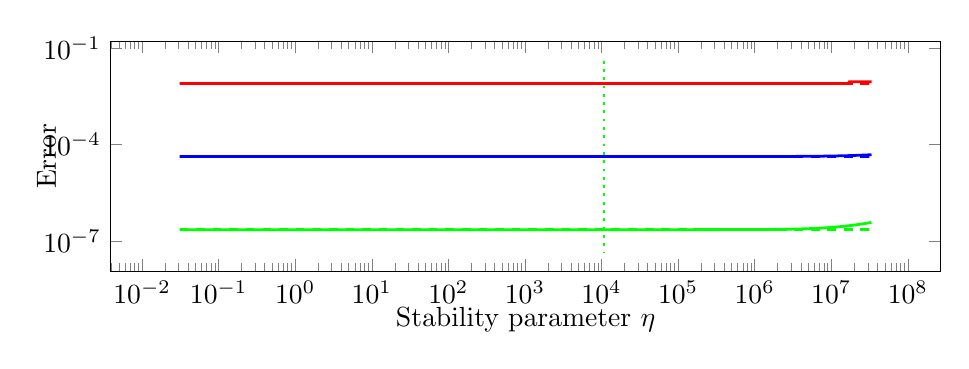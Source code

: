 \begin{tikzpicture}%
\begin{axis}[xmode=log,ymode=log,height=4.5cm,mark options={solid},xlabel={Stability parameter $\eta$},ylabel={Error},ylabel style={yshift=-0.4cm},xlabel style={yshift=0.2cm},width=1\textwidth]%
\addplot[color=green,line width=1pt,solid] coordinates {%
(0.031,2.253e-07)%
(0.033,2.253e-07)%
(0.034,2.253e-07)%
(0.036,2.253e-07)%
(0.037,2.253e-07)%
(0.038,2.253e-07)%
(0.04,2.253e-07)%
(0.042,2.253e-07)%
(0.044,2.253e-07)%
(0.045,2.253e-07)%
(0.047,2.253e-07)%
(0.049,2.253e-07)%
(0.052,2.253e-07)%
(0.054,2.253e-07)%
(0.056,2.253e-07)%
(0.058,2.253e-07)%
(0.061,2.253e-07)%
(0.063,2.253e-07)%
(0.066,2.253e-07)%
(0.069,2.253e-07)%
(0.072,2.253e-07)%
(0.075,2.253e-07)%
(0.078,2.253e-07)%
(0.082,2.253e-07)%
(0.085,2.253e-07)%
(0.089,2.253e-07)%
(0.092,2.253e-07)%
(0.096,2.253e-07)%
(0.1,2.253e-07)%
(0.105,2.253e-07)%
(0.109,2.253e-07)%
(0.114,2.253e-07)%
(0.119,2.253e-07)%
(0.124,2.253e-07)%
(0.129,2.253e-07)%
(0.134,2.253e-07)%
(0.14,2.253e-07)%
(0.146,2.253e-07)%
(0.152,2.253e-07)%
(0.159,2.253e-07)%
(0.165,2.253e-07)%
(0.172,2.253e-07)%
(0.18,2.253e-07)%
(0.188,2.253e-07)%
(0.196,2.253e-07)%
(0.204,2.253e-07)%
(0.212,2.253e-07)%
(0.221,2.253e-07)%
(0.231,2.253e-07)%
(0.241,2.253e-07)%
(0.251,2.253e-07)%
(0.262,2.253e-07)%
(0.273,2.253e-07)%
(0.284,2.253e-07)%
(0.297,2.253e-07)%
(0.309,2.253e-07)%
(0.322,2.253e-07)%
(0.336,2.253e-07)%
(0.35,2.253e-07)%
(0.365,2.253e-07)%
(0.381,2.253e-07)%
(0.397,2.253e-07)%
(0.414,2.253e-07)%
(0.432,2.253e-07)%
(0.45,2.253e-07)%
(0.469,2.253e-07)%
(0.489,2.253e-07)%
(0.51,2.253e-07)%
(0.532,2.253e-07)%
(0.554,2.253e-07)%
(0.578,2.253e-07)%
(0.602,2.253e-07)%
(0.628,2.253e-07)%
(0.655,2.253e-07)%
(0.683,2.253e-07)%
(0.712,2.253e-07)%
(0.742,2.253e-07)%
(0.773,2.253e-07)%
(0.806,2.253e-07)%
(0.841,2.253e-07)%
(0.876,2.253e-07)%
(0.914,2.253e-07)%
(0.953,2.253e-07)%
(0.993,2.253e-07)%
(1.035,2.253e-07)%
(1.079,2.253e-07)%
(1.125,2.253e-07)%
(1.173,2.253e-07)%
(1.223,2.253e-07)%
(1.275,2.253e-07)%
(1.33,2.253e-07)%
(1.386,2.253e-07)%
(1.445,2.253e-07)%
(1.507,2.253e-07)%
(1.571,2.253e-07)%
(1.637,2.253e-07)%
(1.707,2.253e-07)%
(1.78,2.253e-07)%
(1.855,2.253e-07)%
(1.934,2.253e-07)%
(2.017,2.253e-07)%
(2.102,2.253e-07)%
(2.192,2.253e-07)%
(2.285,2.253e-07)%
(2.382,2.253e-07)%
(2.484,2.253e-07)%
(2.59,2.253e-07)%
(2.7,2.253e-07)%
(2.815,2.253e-07)%
(2.934,2.253e-07)%
(3.059,2.253e-07)%
(3.189,2.253e-07)%
(3.325,2.253e-07)%
(3.467,2.253e-07)%
(3.614,2.253e-07)%
(3.768,2.253e-07)%
(3.928,2.253e-07)%
(4.096,2.253e-07)%
(4.27,2.253e-07)%
(4.452,2.253e-07)%
(4.641,2.253e-07)%
(4.838,2.253e-07)%
(5.044,2.253e-07)%
(5.259,2.253e-07)%
(5.483,2.253e-07)%
(5.716,2.253e-07)%
(5.959,2.253e-07)%
(6.213,2.253e-07)%
(6.477,2.253e-07)%
(6.753,2.253e-07)%
(7.04,2.253e-07)%
(7.34,2.253e-07)%
(7.652,2.253e-07)%
(7.978,2.253e-07)%
(8.317,2.253e-07)%
(8.671,2.253e-07)%
(9.04,2.253e-07)%
(9.425,2.253e-07)%
(9.826,2.253e-07)%
(10.244,2.253e-07)%
(10.68,2.253e-07)%
(11.134,2.253e-07)%
(11.608,2.253e-07)%
(12.102,2.253e-07)%
(12.617,2.253e-07)%
(13.154,2.253e-07)%
(13.714,2.253e-07)%
(14.297,2.253e-07)%
(14.906,2.253e-07)%
(15.54,2.253e-07)%
(16.201,2.253e-07)%
(16.891,2.253e-07)%
(17.609,2.253e-07)%
(18.359,2.253e-07)%
(19.14,2.253e-07)%
(19.955,2.253e-07)%
(20.804,2.253e-07)%
(21.689,2.253e-07)%
(22.612,2.253e-07)%
(23.574,2.253e-07)%
(24.577,2.253e-07)%
(25.623,2.253e-07)%
(26.713,2.253e-07)%
(27.85,2.253e-07)%
(29.035,2.253e-07)%
(30.27,2.253e-07)%
(31.559,2.253e-07)%
(32.901,2.253e-07)%
(34.301,2.253e-07)%
(35.761,2.253e-07)%
(37.283,2.253e-07)%
(38.869,2.253e-07)%
(40.523,2.253e-07)%
(42.248,2.253e-07)%
(44.045,2.253e-07)%
(45.92,2.253e-07)%
(47.874,2.253e-07)%
(49.911,2.253e-07)%
(52.035,2.253e-07)%
(54.249,2.253e-07)%
(56.557,2.253e-07)%
(58.964,2.253e-07)%
(61.473,2.253e-07)%
(64.089,2.253e-07)%
(66.816,2.253e-07)%
(69.659,2.253e-07)%
(72.623,2.253e-07)%
(75.714,2.253e-07)%
(78.936,2.253e-07)%
(82.295,2.253e-07)%
(85.796,2.253e-07)%
(89.447,2.253e-07)%
(93.253,2.253e-07)%
(97.222,2.253e-07)%
(101.359,2.253e-07)%
(105.672,2.253e-07)%
(110.168,2.253e-07)%
(114.856,2.253e-07)%
(119.744,2.253e-07)%
(124.839,2.253e-07)%
(130.151,2.253e-07)%
(135.69,2.253e-07)%
(141.464,2.253e-07)%
(147.484,2.253e-07)%
(153.759,2.253e-07)%
(160.302,2.253e-07)%
(167.123,2.253e-07)%
(174.235,2.253e-07)%
(181.649,2.253e-07)%
(189.379,2.253e-07)%
(197.437,2.253e-07)%
(205.839,2.253e-07)%
(214.598,2.253e-07)%
(223.729,2.253e-07)%
(233.25,2.253e-07)%
(243.175,2.253e-07)%
(253.523,2.253e-07)%
(264.311,2.253e-07)%
(275.558,2.253e-07)%
(287.284,2.253e-07)%
(299.508,2.253e-07)%
(312.253,2.253e-07)%
(325.539,2.253e-07)%
(339.392,2.253e-07)%
(353.834,2.253e-07)%
(368.893,2.253e-07)%
(384.589,2.253e-07)%
(400.954,2.254e-07)%
(418.016,2.253e-07)%
(435.805,2.254e-07)%
(454.349,2.253e-07)%
(473.683,2.253e-07)%
(493.84,2.253e-07)%
(514.854,2.253e-07)%
(536.762,2.253e-07)%
(559.6,2.253e-07)%
(583.414,2.253e-07)%
(608.24,2.253e-07)%
(634.122,2.253e-07)%
(661.107,2.253e-07)%
(689.238,2.253e-07)%
(718.566,2.253e-07)%
(749.142,2.253e-07)%
(781.021,2.253e-07)%
(814.256,2.253e-07)%
(848.906,2.253e-07)%
(885.027,2.253e-07)%
(922.688,2.253e-07)%
(961.952,2.253e-07)%
(1002.883,2.253e-07)%
(1045.558,2.253e-07)%
(1090.051,2.253e-07)%
(1136.435,2.253e-07)%
(1184.794,2.253e-07)%
(1235.21,2.253e-07)%
(1287.773,2.253e-07)%
(1342.57,2.253e-07)%
(1399.699,2.253e-07)%
(1459.261,2.253e-07)%
(1521.357,2.253e-07)%
(1586.093,2.253e-07)%
(1653.587,2.253e-07)%
(1723.952,2.253e-07)%
(1797.309,2.253e-07)%
(1873.789,2.253e-07)%
(1953.523,2.253e-07)%
(2036.653,2.253e-07)%
(2123.318,2.253e-07)%
(2213.67,2.253e-07)%
(2307.869,2.253e-07)%
(2406.074,2.253e-07)%
(2508.458,2.253e-07)%
(2615.2,2.253e-07)%
(2726.483,2.253e-07)%
(2842.502,2.253e-07)%
(2963.459,2.253e-07)%
(3089.562,2.253e-07)%
(3221.024,2.253e-07)%
(3358.08,2.253e-07)%
(3500.992,2.253e-07)%
(3649.952,2.253e-07)%
(3805.28,2.253e-07)%
(3967.2,2.253e-07)%
(4136.032,2.253e-07)%
(4312.032,2.253e-07)%
(4495.52,2.253e-07)%
(4686.816,2.253e-07)%
(4886.24,2.253e-07)%
(5094.176,2.253e-07)%
(5310.944,2.253e-07)%
(5536.928,2.253e-07)%
(5772.544,2.253e-07)%
(6018.176,2.253e-07)%
(6274.272,2.253e-07)%
(6541.248,2.253e-07)%
(6819.584,2.253e-07)%
(7109.792,2.253e-07)%
(7412.32,2.253e-07)%
(7727.744,2.253e-07)%
(8056.576,2.253e-07)%
(8399.424,2.253e-07)%
(8756.832,2.253e-07)%
(9129.44,2.253e-07)%
(9517.92,2.253e-07)%
(9922.944,2.253e-07)%
(10345.184,2.253e-07)%
(10785.408,2.253e-07)%
(11244.352,2.253e-07)%
(11722.848,2.253e-07)%
(12221.664,2.253e-07)%
(12741.728,2.253e-07)%
(13283.936,2.253e-07)%
(13849.216,2.253e-07)%
(14438.528,2.253e-07)%
(15052.928,2.253e-07)%
(15693.472,2.253e-07)%
(16361.248,2.253e-07)%
(17057.472,2.253e-07)%
(17783.328,2.253e-07)%
(18540.032,2.253e-07)%
(19328.96,2.253e-07)%
(20151.456,2.253e-07)%
(21008.96,2.253e-07)%
(21902.944,2.253e-07)%
(22834.976,2.253e-07)%
(23806.656,2.253e-07)%
(24819.712,2.253e-07)%
(25875.84,2.253e-07)%
(26976.928,2.253e-07)%
(28124.864,2.253e-07)%
(29321.664,2.253e-07)%
(30569.376,2.253e-07)%
(31870.176,2.253e-07)%
(33226.24,2.253e-07)%
(34640.32,2.253e-07)%
(36114.24,2.253e-07)%
(37650.88,2.253e-07)%
(39253.12,2.253e-07)%
(40923.52,2.253e-07)%
(42664.96,2.253e-07)%
(44480.32,2.253e-07)%
(46373.12,2.253e-07)%
(48346.56,2.253e-07)%
(50403.84,2.253e-07)%
(52548.48,2.253e-07)%
(54784.64,2.253e-07)%
(57115.84,2.253e-07)%
(59546.24,2.253e-07)%
(62080.0,2.253e-07)%
(64721.92,2.253e-07)%
(67475.84,2.253e-07)%
(70347.2,2.253e-07)%
(73340.48,2.254e-07)%
(76461.44,2.254e-07)%
(79715.2,2.254e-07)%
(83107.2,2.254e-07)%
(86643.52,2.254e-07)%
(90330.56,2.254e-07)%
(94174.4,2.254e-07)%
(98181.76,2.254e-07)%
(102359.68,2.254e-07)%
(106715.2,2.254e-07)%
(111256.32,2.254e-07)%
(115990.4,2.254e-07)%
(120926.08,2.254e-07)%
(126072.0,2.254e-07)%
(131436.8,2.254e-07)%
(137029.76,2.254e-07)%
(142860.48,2.254e-07)%
(148939.84,2.254e-07)%
(155277.44,2.254e-07)%
(161884.8,2.255e-07)%
(168773.44,2.255e-07)%
(175955.2,2.255e-07)%
(183442.56,2.255e-07)%
(191248.64,2.255e-07)%
(199386.88,2.255e-07)%
(207871.36,2.255e-07)%
(216716.8,2.255e-07)%
(225938.56,2.255e-07)%
(235552.96,2.256e-07)%
(245576.32,2.256e-07)%
(256026.24,2.256e-07)%
(266920.64,2.256e-07)%
(278279.04,2.256e-07)%
(290120.32,2.256e-07)%
(302465.92,2.257e-07)%
(315336.64,2.257e-07)%
(328755.2,2.257e-07)%
(342745.6,2.257e-07)%
(357328.0,2.257e-07)%
(372534.4,2.258e-07)%
(388387.2,2.258e-07)%
(404912.0,2.258e-07)%
(422144.0,2.258e-07)%
(440105.6,2.259e-07)%
(458835.2,2.259e-07)%
(478358.4,2.259e-07)%
(498713.6,2.26e-07)%
(519936.0,2.26e-07)%
(542060.8,2.261e-07)%
(565126.4,2.261e-07)%
(589174.4,2.262e-07)%
(614246.4,2.262e-07)%
(640384.0,2.263e-07)%
(667635.2,2.263e-07)%
(696044.8,2.264e-07)%
(725660.8,2.265e-07)%
(756540.8,2.265e-07)%
(788732.8,2.266e-07)%
(822297.6,2.267e-07)%
(857286.4,2.268e-07)%
(893766.4,2.268e-07)%
(931798.4,2.269e-07)%
(971449.6,2.27e-07)%
(1012787.2,2.271e-07)%
(1055884.8,2.272e-07)%
(1100816.0,2.274e-07)%
(1147657.6,2.275e-07)%
(1196492.8,2.276e-07)%
(1247408.0,2.277e-07)%
(1300486.4,2.279e-07)%
(1355827.2,2.28e-07)%
(1413520.0,2.282e-07)%
(1473670.4,2.284e-07)%
(1536377.6,2.286e-07)%
(1601756.8,2.288e-07)%
(1669913.6,2.29e-07)%
(1740972.8,2.292e-07)%
(1815056.0,2.294e-07)%
(1892291.2,2.297e-07)%
(1972812.8,2.299e-07)%
(2056761.6,2.302e-07)%
(2144284.8,2.305e-07)%
(2235529.6,2.308e-07)%
(2330656.0,2.311e-07)%
(2429830.4,2.315e-07)%
(2533228.8,2.318e-07)%
(2641024.0,2.322e-07)%
(2753404.8,2.326e-07)%
(2870569.6,2.33e-07)%
(2992720.0,2.335e-07)%
(3120067.2,2.34e-07)%
(3252832.0,2.345e-07)%
(3391264.0,2.35e-07)%
(3535552.0,2.356e-07)%
(3686016.0,2.362e-07)%
(3842848.0,2.368e-07)%
(4006368.0,2.374e-07)%
(4176864.0,2.381e-07)%
(4354592.0,2.389e-07)%
(4539904.0,2.396e-07)%
(4733088.0,2.404e-07)%
(4934496.0,2.413e-07)%
(5144448.0,2.422e-07)%
(5363360.0,2.431e-07)%
(5591584.0,2.441e-07)%
(5829536.0,2.452e-07)%
(6077600.0,2.463e-07)%
(6336224.0,2.474e-07)%
(6605856.0,2.486e-07)%
(6886944.0,2.499e-07)%
(7180000.0,2.512e-07)%
(7485536.0,2.526e-07)%
(7804064.0,2.541e-07)%
(8136128.0,2.557e-07)%
(8482336.0,2.573e-07)%
(8843296.0,2.59e-07)%
(9219584.0,2.608e-07)%
(9611904.0,2.627e-07)%
(10020928.0,2.646e-07)%
(10447360.0,2.668e-07)%
(10891904.0,2.688e-07)%
(11355392.0,2.71e-07)%
(11838592.0,2.733e-07)%
(12342368.0,2.758e-07)%
(12867552.0,2.783e-07)%
(13415104.0,2.81e-07)%
(13985952.0,2.838e-07)%
(14581088.0,2.867e-07)%
(15201568.0,2.898e-07)%
(15848416.0,2.93e-07)%
(16522816.0,2.962e-07)%
(17225888.0,2.997e-07)%
(17958912.0,3.033e-07)%
(18723104.0,3.07e-07)%
(19519840.0,3.11e-07)%
(20350432.0,3.15e-07)%
(21216416.0,3.194e-07)%
(22119232.0,3.238e-07)%
(23060448.0,3.284e-07)%
(24041728.0,3.332e-07)%
(25064768.0,3.381e-07)%
(26131360.0,3.433e-07)%
(27243328.0,3.486e-07)%
(28402592.0,3.542e-07)%
(29611200.0,3.6e-07)%
(30871232.0,3.66e-07)%
(32184960.0,3.726e-07)%
(33554560.0,3.791e-07)%
};%
%
%
\addplot[color=blue,line width=1pt,solid] coordinates {%
(0.031,4.243e-05)%
(0.033,4.243e-05)%
(0.034,4.243e-05)%
(0.036,4.243e-05)%
(0.037,4.243e-05)%
(0.038,4.243e-05)%
(0.04,4.243e-05)%
(0.042,4.243e-05)%
(0.044,4.243e-05)%
(0.045,4.243e-05)%
(0.047,4.243e-05)%
(0.049,4.243e-05)%
(0.052,4.243e-05)%
(0.054,4.243e-05)%
(0.056,4.243e-05)%
(0.058,4.243e-05)%
(0.061,4.243e-05)%
(0.063,4.243e-05)%
(0.066,4.243e-05)%
(0.069,4.243e-05)%
(0.072,4.243e-05)%
(0.075,4.243e-05)%
(0.078,4.243e-05)%
(0.082,4.243e-05)%
(0.085,4.243e-05)%
(0.089,4.243e-05)%
(0.092,4.243e-05)%
(0.096,4.243e-05)%
(0.1,4.243e-05)%
(0.105,4.243e-05)%
(0.109,4.243e-05)%
(0.114,4.243e-05)%
(0.119,4.243e-05)%
(0.124,4.243e-05)%
(0.129,4.243e-05)%
(0.134,4.243e-05)%
(0.14,4.243e-05)%
(0.146,4.243e-05)%
(0.152,4.243e-05)%
(0.159,4.243e-05)%
(0.165,4.243e-05)%
(0.172,4.243e-05)%
(0.18,4.243e-05)%
(0.188,4.243e-05)%
(0.196,4.243e-05)%
(0.204,4.243e-05)%
(0.212,4.243e-05)%
(0.221,4.243e-05)%
(0.231,4.243e-05)%
(0.241,4.243e-05)%
(0.251,4.243e-05)%
(0.262,4.243e-05)%
(0.273,4.243e-05)%
(0.284,4.243e-05)%
(0.297,4.243e-05)%
(0.309,4.243e-05)%
(0.322,4.243e-05)%
(0.336,4.243e-05)%
(0.35,4.243e-05)%
(0.365,4.243e-05)%
(0.381,4.243e-05)%
(0.397,4.243e-05)%
(0.414,4.243e-05)%
(0.432,4.243e-05)%
(0.45,4.243e-05)%
(0.469,4.243e-05)%
(0.489,4.243e-05)%
(0.51,4.243e-05)%
(0.532,4.243e-05)%
(0.554,4.243e-05)%
(0.578,4.243e-05)%
(0.602,4.243e-05)%
(0.628,4.243e-05)%
(0.655,4.243e-05)%
(0.683,4.243e-05)%
(0.712,4.243e-05)%
(0.742,4.243e-05)%
(0.773,4.243e-05)%
(0.806,4.243e-05)%
(0.841,4.243e-05)%
(0.876,4.243e-05)%
(0.914,4.243e-05)%
(0.953,4.243e-05)%
(0.993,4.243e-05)%
(1.035,4.243e-05)%
(1.079,4.243e-05)%
(1.125,4.243e-05)%
(1.173,4.243e-05)%
(1.223,4.243e-05)%
(1.275,4.243e-05)%
(1.33,4.243e-05)%
(1.386,4.243e-05)%
(1.445,4.243e-05)%
(1.507,4.243e-05)%
(1.571,4.243e-05)%
(1.637,4.243e-05)%
(1.707,4.243e-05)%
(1.78,4.243e-05)%
(1.855,4.243e-05)%
(1.934,4.243e-05)%
(2.017,4.243e-05)%
(2.102,4.243e-05)%
(2.192,4.243e-05)%
(2.285,4.243e-05)%
(2.382,4.243e-05)%
(2.484,4.243e-05)%
(2.59,4.243e-05)%
(2.7,4.243e-05)%
(2.815,4.243e-05)%
(2.934,4.243e-05)%
(3.059,4.243e-05)%
(3.189,4.243e-05)%
(3.325,4.243e-05)%
(3.467,4.243e-05)%
(3.614,4.243e-05)%
(3.768,4.243e-05)%
(3.928,4.243e-05)%
(4.096,4.243e-05)%
(4.27,4.243e-05)%
(4.452,4.243e-05)%
(4.641,4.243e-05)%
(4.838,4.243e-05)%
(5.044,4.243e-05)%
(5.259,4.243e-05)%
(5.483,4.243e-05)%
(5.716,4.243e-05)%
(5.959,4.243e-05)%
(6.213,4.243e-05)%
(6.477,4.243e-05)%
(6.753,4.243e-05)%
(7.04,4.243e-05)%
(7.34,4.243e-05)%
(7.652,4.243e-05)%
(7.978,4.243e-05)%
(8.317,4.243e-05)%
(8.671,4.243e-05)%
(9.04,4.243e-05)%
(9.425,4.243e-05)%
(9.826,4.243e-05)%
(10.244,4.243e-05)%
(10.68,4.243e-05)%
(11.134,4.243e-05)%
(11.608,4.243e-05)%
(12.102,4.243e-05)%
(12.617,4.243e-05)%
(13.154,4.243e-05)%
(13.714,4.243e-05)%
(14.297,4.243e-05)%
(14.906,4.243e-05)%
(15.54,4.243e-05)%
(16.201,4.243e-05)%
(16.891,4.243e-05)%
(17.609,4.243e-05)%
(18.359,4.243e-05)%
(19.14,4.243e-05)%
(19.955,4.243e-05)%
(20.804,4.243e-05)%
(21.689,4.243e-05)%
(22.612,4.243e-05)%
(23.574,4.243e-05)%
(24.577,4.243e-05)%
(25.623,4.243e-05)%
(26.713,4.243e-05)%
(27.85,4.243e-05)%
(29.035,4.243e-05)%
(30.27,4.243e-05)%
(31.559,4.243e-05)%
(32.901,4.243e-05)%
(34.301,4.243e-05)%
(35.761,4.243e-05)%
(37.283,4.243e-05)%
(38.869,4.243e-05)%
(40.523,4.243e-05)%
(42.248,4.243e-05)%
(44.045,4.243e-05)%
(45.92,4.243e-05)%
(47.874,4.243e-05)%
(49.911,4.243e-05)%
(52.035,4.243e-05)%
(54.249,4.243e-05)%
(56.557,4.243e-05)%
(58.964,4.243e-05)%
(61.473,4.243e-05)%
(64.089,4.243e-05)%
(66.816,4.243e-05)%
(69.659,4.243e-05)%
(72.623,4.243e-05)%
(75.714,4.243e-05)%
(78.936,4.243e-05)%
(82.295,4.243e-05)%
(85.796,4.243e-05)%
(89.447,4.243e-05)%
(93.253,4.243e-05)%
(97.222,4.243e-05)%
(101.359,4.243e-05)%
(105.672,4.243e-05)%
(110.168,4.243e-05)%
(114.856,4.243e-05)%
(119.744,4.243e-05)%
(124.839,4.243e-05)%
(130.151,4.243e-05)%
(135.69,4.243e-05)%
(141.464,4.243e-05)%
(147.484,4.243e-05)%
(153.759,4.243e-05)%
(160.302,4.243e-05)%
(167.123,4.243e-05)%
(174.235,4.243e-05)%
(181.649,4.243e-05)%
(189.379,4.243e-05)%
(197.437,4.243e-05)%
(205.839,4.243e-05)%
(214.598,4.243e-05)%
(223.729,4.243e-05)%
(233.25,4.243e-05)%
(243.175,4.243e-05)%
(253.523,4.243e-05)%
(264.311,4.243e-05)%
(275.558,4.243e-05)%
(287.284,4.243e-05)%
(299.508,4.243e-05)%
(312.253,4.243e-05)%
(325.539,4.243e-05)%
(339.392,4.243e-05)%
(353.834,4.243e-05)%
(368.893,4.243e-05)%
(384.589,4.244e-05)%
(400.954,4.248e-05)%
(418.016,4.244e-05)%
(435.805,4.249e-05)%
(454.349,4.243e-05)%
(473.683,4.244e-05)%
(493.84,4.243e-05)%
(514.854,4.243e-05)%
(536.762,4.243e-05)%
(559.6,4.243e-05)%
(583.414,4.243e-05)%
(608.24,4.243e-05)%
(634.122,4.243e-05)%
(661.107,4.243e-05)%
(689.238,4.243e-05)%
(718.566,4.243e-05)%
(749.142,4.243e-05)%
(781.021,4.243e-05)%
(814.256,4.243e-05)%
(848.906,4.243e-05)%
(885.027,4.243e-05)%
(922.688,4.243e-05)%
(961.952,4.243e-05)%
(1002.883,4.243e-05)%
(1045.558,4.243e-05)%
(1090.051,4.243e-05)%
(1136.435,4.243e-05)%
(1184.794,4.243e-05)%
(1235.21,4.243e-05)%
(1287.773,4.243e-05)%
(1342.57,4.243e-05)%
(1399.699,4.243e-05)%
(1459.261,4.243e-05)%
(1521.357,4.243e-05)%
(1586.093,4.243e-05)%
(1653.587,4.243e-05)%
(1723.952,4.243e-05)%
(1797.309,4.243e-05)%
(1873.789,4.243e-05)%
(1953.523,4.243e-05)%
(2036.653,4.243e-05)%
(2123.318,4.243e-05)%
(2213.67,4.243e-05)%
(2307.869,4.243e-05)%
(2406.074,4.243e-05)%
(2508.458,4.243e-05)%
(2615.2,4.243e-05)%
(2726.483,4.243e-05)%
(2842.502,4.243e-05)%
(2963.459,4.243e-05)%
(3089.562,4.243e-05)%
(3221.024,4.243e-05)%
(3358.08,4.243e-05)%
(3500.992,4.243e-05)%
(3649.952,4.243e-05)%
(3805.28,4.243e-05)%
(3967.2,4.243e-05)%
(4136.032,4.243e-05)%
(4312.032,4.243e-05)%
(4495.52,4.243e-05)%
(4686.816,4.243e-05)%
(4886.24,4.243e-05)%
(5094.176,4.243e-05)%
(5310.944,4.243e-05)%
(5536.928,4.243e-05)%
(5772.544,4.243e-05)%
(6018.176,4.243e-05)%
(6274.272,4.243e-05)%
(6541.248,4.243e-05)%
(6819.584,4.243e-05)%
(7109.792,4.243e-05)%
(7412.32,4.243e-05)%
(7727.744,4.243e-05)%
(8056.576,4.243e-05)%
(8399.424,4.243e-05)%
(8756.832,4.243e-05)%
(9129.44,4.243e-05)%
(9517.92,4.243e-05)%
(9922.944,4.243e-05)%
(10345.184,4.243e-05)%
(10785.408,4.243e-05)%
(11244.352,4.243e-05)%
(11722.848,4.243e-05)%
(12221.664,4.243e-05)%
(12741.728,4.243e-05)%
(13283.936,4.243e-05)%
(13849.216,4.243e-05)%
(14438.528,4.243e-05)%
(15052.928,4.243e-05)%
(15693.472,4.243e-05)%
(16361.248,4.243e-05)%
(17057.472,4.243e-05)%
(17783.328,4.243e-05)%
(18540.032,4.243e-05)%
(19328.96,4.243e-05)%
(20151.456,4.243e-05)%
(21008.96,4.243e-05)%
(21902.944,4.243e-05)%
(22834.976,4.243e-05)%
(23806.656,4.243e-05)%
(24819.712,4.243e-05)%
(25875.84,4.243e-05)%
(26976.928,4.243e-05)%
(28124.864,4.243e-05)%
(29321.664,4.243e-05)%
(30569.376,4.243e-05)%
(31870.176,4.243e-05)%
(33226.24,4.243e-05)%
(34640.32,4.243e-05)%
(36114.24,4.243e-05)%
(37650.88,4.243e-05)%
(39253.12,4.243e-05)%
(40923.52,4.243e-05)%
(42664.96,4.243e-05)%
(44480.32,4.243e-05)%
(46373.12,4.243e-05)%
(48346.56,4.243e-05)%
(50403.84,4.243e-05)%
(52548.48,4.243e-05)%
(54784.64,4.243e-05)%
(57115.84,4.243e-05)%
(59546.24,4.243e-05)%
(62080.0,4.243e-05)%
(64721.92,4.243e-05)%
(67475.84,4.243e-05)%
(70347.2,4.243e-05)%
(73340.48,4.243e-05)%
(76461.44,4.243e-05)%
(79715.2,4.243e-05)%
(83107.2,4.243e-05)%
(86643.52,4.244e-05)%
(90330.56,4.244e-05)%
(94174.4,4.244e-05)%
(98181.76,4.244e-05)%
(102359.68,4.244e-05)%
(106715.2,4.244e-05)%
(111256.32,4.244e-05)%
(115990.4,4.244e-05)%
(120926.08,4.244e-05)%
(126072.0,4.244e-05)%
(131436.8,4.244e-05)%
(137029.76,4.244e-05)%
(142860.48,4.244e-05)%
(148939.84,4.244e-05)%
(155277.44,4.244e-05)%
(161884.8,4.244e-05)%
(168773.44,4.244e-05)%
(175955.2,4.244e-05)%
(183442.56,4.244e-05)%
(191248.64,4.244e-05)%
(199386.88,4.244e-05)%
(207871.36,4.244e-05)%
(216716.8,4.244e-05)%
(225938.56,4.244e-05)%
(235552.96,4.245e-05)%
(245576.32,4.245e-05)%
(256026.24,4.245e-05)%
(266920.64,4.245e-05)%
(278279.04,4.245e-05)%
(290120.32,4.245e-05)%
(302465.92,4.245e-05)%
(315336.64,4.245e-05)%
(328755.2,4.245e-05)%
(342745.6,4.245e-05)%
(357328.0,4.246e-05)%
(372534.4,4.246e-05)%
(388387.2,4.246e-05)%
(404912.0,4.246e-05)%
(422144.0,4.246e-05)%
(440105.6,4.246e-05)%
(458835.2,4.246e-05)%
(478358.4,4.247e-05)%
(498713.6,4.247e-05)%
(519936.0,4.247e-05)%
(542060.8,4.247e-05)%
(565126.4,4.248e-05)%
(589174.4,4.248e-05)%
(614246.4,4.248e-05)%
(640384.0,4.248e-05)%
(667635.2,4.249e-05)%
(696044.8,4.249e-05)%
(725660.8,4.249e-05)%
(756540.8,4.25e-05)%
(788732.8,4.25e-05)%
(822297.6,4.25e-05)%
(857286.4,4.251e-05)%
(893766.4,4.251e-05)%
(931798.4,4.252e-05)%
(971449.6,4.252e-05)%
(1012787.2,4.253e-05)%
(1055884.8,4.253e-05)%
(1100816.0,4.254e-05)%
(1147657.6,4.254e-05)%
(1196492.8,4.255e-05)%
(1247408.0,4.256e-05)%
(1300486.4,4.256e-05)%
(1355827.2,4.257e-05)%
(1413520.0,4.258e-05)%
(1473670.4,4.259e-05)%
(1536377.6,4.26e-05)%
(1601756.8,4.261e-05)%
(1669913.6,4.261e-05)%
(1740972.8,4.263e-05)%
(1815056.0,4.264e-05)%
(1892291.2,4.265e-05)%
(1972812.8,4.266e-05)%
(2056761.6,4.267e-05)%
(2144284.8,4.268e-05)%
(2235529.6,4.27e-05)%
(2330656.0,4.271e-05)%
(2429830.4,4.273e-05)%
(2533228.8,4.274e-05)%
(2641024.0,4.276e-05)%
(2753404.8,4.278e-05)%
(2870569.6,4.28e-05)%
(2992720.0,4.282e-05)%
(3120067.2,4.284e-05)%
(3252832.0,4.286e-05)%
(3391264.0,4.288e-05)%
(3535552.0,4.29e-05)%
(3686016.0,4.293e-05)%
(3842848.0,4.296e-05)%
(4006368.0,4.298e-05)%
(4176864.0,4.301e-05)%
(4354592.0,4.304e-05)%
(4539904.0,4.307e-05)%
(4733088.0,4.311e-05)%
(4934496.0,4.314e-05)%
(5144448.0,4.318e-05)%
(5363360.0,4.322e-05)%
(5591584.0,4.326e-05)%
(5829536.0,4.33e-05)%
(6077600.0,4.334e-05)%
(6336224.0,4.339e-05)%
(6605856.0,4.343e-05)%
(6886944.0,4.349e-05)%
(7180000.0,4.354e-05)%
(7485536.0,4.359e-05)%
(7804064.0,4.365e-05)%
(8136128.0,4.371e-05)%
(8482336.0,4.377e-05)%
(8843296.0,4.384e-05)%
(9219584.0,4.391e-05)%
(9611904.0,4.398e-05)%
(10020928.0,4.405e-05)%
(10447360.0,4.413e-05)%
(10891904.0,4.421e-05)%
(11355392.0,4.43e-05)%
(11838592.0,4.439e-05)%
(12342368.0,4.448e-05)%
(12867552.0,4.458e-05)%
(13415104.0,4.468e-05)%
(13985952.0,4.479e-05)%
(14581088.0,4.49e-05)%
(15201568.0,4.501e-05)%
(15848416.0,4.513e-05)%
(16522816.0,4.526e-05)%
(17225888.0,4.539e-05)%
(17958912.0,4.552e-05)%
(18723104.0,4.567e-05)%
(19519840.0,4.582e-05)%
(20350432.0,4.597e-05)%
(21216416.0,4.613e-05)%
(22119232.0,4.63e-05)%
(23060448.0,4.647e-05)%
(24041728.0,4.666e-05)%
(25064768.0,4.685e-05)%
(26131360.0,4.704e-05)%
(27243328.0,4.725e-05)%
(28402592.0,4.747e-05)%
(29611200.0,4.769e-05)%
(30871232.0,4.792e-05)%
(32184960.0,4.817e-05)%
(33554560.0,4.842e-05)%
};%
%
%
\addplot[color=red,line width=1pt,solid] coordinates {%
(0.031,0.008)%
(0.033,0.008)%
(0.034,0.008)%
(0.036,0.008)%
(0.037,0.008)%
(0.038,0.008)%
(0.04,0.008)%
(0.042,0.008)%
(0.044,0.008)%
(0.045,0.008)%
(0.047,0.008)%
(0.049,0.008)%
(0.052,0.008)%
(0.054,0.008)%
(0.056,0.008)%
(0.058,0.008)%
(0.061,0.008)%
(0.063,0.008)%
(0.066,0.008)%
(0.069,0.008)%
(0.072,0.008)%
(0.075,0.008)%
(0.078,0.008)%
(0.082,0.008)%
(0.085,0.008)%
(0.089,0.008)%
(0.092,0.008)%
(0.096,0.008)%
(0.1,0.008)%
(0.105,0.008)%
(0.109,0.008)%
(0.114,0.008)%
(0.119,0.008)%
(0.124,0.008)%
(0.129,0.008)%
(0.134,0.008)%
(0.14,0.008)%
(0.146,0.008)%
(0.152,0.008)%
(0.159,0.008)%
(0.165,0.008)%
(0.172,0.008)%
(0.18,0.008)%
(0.188,0.008)%
(0.196,0.008)%
(0.204,0.008)%
(0.212,0.008)%
(0.221,0.008)%
(0.231,0.008)%
(0.241,0.008)%
(0.251,0.008)%
(0.262,0.008)%
(0.273,0.008)%
(0.284,0.008)%
(0.297,0.008)%
(0.309,0.008)%
(0.322,0.008)%
(0.336,0.008)%
(0.35,0.008)%
(0.365,0.008)%
(0.381,0.008)%
(0.397,0.008)%
(0.414,0.008)%
(0.432,0.008)%
(0.45,0.008)%
(0.469,0.008)%
(0.489,0.008)%
(0.51,0.008)%
(0.532,0.008)%
(0.554,0.008)%
(0.578,0.008)%
(0.602,0.008)%
(0.628,0.008)%
(0.655,0.008)%
(0.683,0.008)%
(0.712,0.008)%
(0.742,0.008)%
(0.773,0.008)%
(0.806,0.008)%
(0.841,0.008)%
(0.876,0.008)%
(0.914,0.008)%
(0.953,0.008)%
(0.993,0.008)%
(1.035,0.008)%
(1.079,0.008)%
(1.125,0.008)%
(1.173,0.008)%
(1.223,0.008)%
(1.275,0.008)%
(1.33,0.008)%
(1.386,0.008)%
(1.445,0.008)%
(1.507,0.008)%
(1.571,0.008)%
(1.637,0.008)%
(1.707,0.008)%
(1.78,0.008)%
(1.855,0.008)%
(1.934,0.008)%
(2.017,0.008)%
(2.102,0.008)%
(2.192,0.008)%
(2.285,0.008)%
(2.382,0.008)%
(2.484,0.008)%
(2.59,0.008)%
(2.7,0.008)%
(2.815,0.008)%
(2.934,0.008)%
(3.059,0.008)%
(3.189,0.008)%
(3.325,0.008)%
(3.467,0.008)%
(3.614,0.008)%
(3.768,0.008)%
(3.928,0.008)%
(4.096,0.008)%
(4.27,0.008)%
(4.452,0.008)%
(4.641,0.008)%
(4.838,0.008)%
(5.044,0.008)%
(5.259,0.008)%
(5.483,0.008)%
(5.716,0.008)%
(5.959,0.008)%
(6.213,0.008)%
(6.477,0.008)%
(6.753,0.008)%
(7.04,0.008)%
(7.34,0.008)%
(7.652,0.008)%
(7.978,0.008)%
(8.317,0.008)%
(8.671,0.008)%
(9.04,0.008)%
(9.425,0.008)%
(9.826,0.008)%
(10.244,0.008)%
(10.68,0.008)%
(11.134,0.008)%
(11.608,0.008)%
(12.102,0.008)%
(12.617,0.008)%
(13.154,0.008)%
(13.714,0.008)%
(14.297,0.008)%
(14.906,0.008)%
(15.54,0.008)%
(16.201,0.008)%
(16.891,0.008)%
(17.609,0.008)%
(18.359,0.008)%
(19.14,0.008)%
(19.955,0.008)%
(20.804,0.008)%
(21.689,0.008)%
(22.612,0.008)%
(23.574,0.008)%
(24.577,0.008)%
(25.623,0.008)%
(26.713,0.008)%
(27.85,0.008)%
(29.035,0.008)%
(30.27,0.008)%
(31.559,0.008)%
(32.901,0.008)%
(34.301,0.008)%
(35.761,0.008)%
(37.283,0.008)%
(38.869,0.008)%
(40.523,0.008)%
(42.248,0.008)%
(44.045,0.008)%
(45.92,0.008)%
(47.874,0.008)%
(49.911,0.008)%
(52.035,0.008)%
(54.249,0.008)%
(56.557,0.008)%
(58.964,0.008)%
(61.473,0.008)%
(64.089,0.008)%
(66.816,0.008)%
(69.659,0.008)%
(72.623,0.008)%
(75.714,0.008)%
(78.936,0.008)%
(82.295,0.008)%
(85.796,0.008)%
(89.447,0.008)%
(93.253,0.008)%
(97.222,0.008)%
(101.359,0.008)%
(105.672,0.008)%
(110.168,0.008)%
(114.856,0.008)%
(119.744,0.008)%
(124.839,0.008)%
(130.151,0.008)%
(135.69,0.008)%
(141.464,0.008)%
(147.484,0.008)%
(153.759,0.008)%
(160.302,0.008)%
(167.123,0.008)%
(174.235,0.008)%
(181.649,0.008)%
(189.379,0.008)%
(197.437,0.008)%
(205.839,0.008)%
(214.598,0.008)%
(223.729,0.008)%
(233.25,0.008)%
(243.175,0.008)%
(253.523,0.008)%
(264.311,0.008)%
(275.558,0.008)%
(287.284,0.008)%
(299.508,0.008)%
(312.253,0.008)%
(325.539,0.008)%
(339.392,0.008)%
(353.834,0.008)%
(368.893,0.008)%
(384.589,0.008)%
(400.954,0.008)%
(418.016,0.008)%
(435.805,0.008)%
(454.349,0.008)%
(473.683,0.008)%
(493.84,0.008)%
(514.854,0.008)%
(536.762,0.008)%
(559.6,0.008)%
(583.414,0.008)%
(608.24,0.008)%
(634.122,0.008)%
(661.107,0.008)%
(689.238,0.008)%
(718.566,0.008)%
(749.142,0.008)%
(781.021,0.008)%
(814.256,0.008)%
(848.906,0.008)%
(885.027,0.008)%
(922.688,0.008)%
(961.952,0.008)%
(1002.883,0.008)%
(1045.558,0.008)%
(1090.051,0.008)%
(1136.435,0.008)%
(1184.794,0.008)%
(1235.21,0.008)%
(1287.773,0.008)%
(1342.57,0.008)%
(1399.699,0.008)%
(1459.261,0.008)%
(1521.357,0.008)%
(1586.093,0.008)%
(1653.587,0.008)%
(1723.952,0.008)%
(1797.309,0.008)%
(1873.789,0.008)%
(1953.523,0.008)%
(2036.653,0.008)%
(2123.318,0.008)%
(2213.67,0.008)%
(2307.869,0.008)%
(2406.074,0.008)%
(2508.458,0.008)%
(2615.2,0.008)%
(2726.483,0.008)%
(2842.502,0.008)%
(2963.459,0.008)%
(3089.562,0.008)%
(3221.024,0.008)%
(3358.08,0.008)%
(3500.992,0.008)%
(3649.952,0.008)%
(3805.28,0.008)%
(3967.2,0.008)%
(4136.032,0.008)%
(4312.032,0.008)%
(4495.52,0.008)%
(4686.816,0.008)%
(4886.24,0.008)%
(5094.176,0.008)%
(5310.944,0.008)%
(5536.928,0.008)%
(5772.544,0.008)%
(6018.176,0.008)%
(6274.272,0.008)%
(6541.248,0.008)%
(6819.584,0.008)%
(7109.792,0.008)%
(7412.32,0.008)%
(7727.744,0.008)%
(8056.576,0.008)%
(8399.424,0.008)%
(8756.832,0.008)%
(9129.44,0.008)%
(9517.92,0.008)%
(9922.944,0.008)%
(10345.184,0.008)%
(10785.408,0.008)%
(11244.352,0.008)%
(11722.848,0.008)%
(12221.664,0.008)%
(12741.728,0.008)%
(13283.936,0.008)%
(13849.216,0.008)%
(14438.528,0.008)%
(15052.928,0.008)%
(15693.472,0.008)%
(16361.248,0.008)%
(17057.472,0.008)%
(17783.328,0.008)%
(18540.032,0.008)%
(19328.96,0.008)%
(20151.456,0.008)%
(21008.96,0.008)%
(21902.944,0.008)%
(22834.976,0.008)%
(23806.656,0.008)%
(24819.712,0.008)%
(25875.84,0.008)%
(26976.928,0.008)%
(28124.864,0.008)%
(29321.664,0.008)%
(30569.376,0.008)%
(31870.176,0.008)%
(33226.24,0.008)%
(34640.32,0.008)%
(36114.24,0.008)%
(37650.88,0.008)%
(39253.12,0.008)%
(40923.52,0.008)%
(42664.96,0.008)%
(44480.32,0.008)%
(46373.12,0.008)%
(48346.56,0.008)%
(50403.84,0.008)%
(52548.48,0.008)%
(54784.64,0.008)%
(57115.84,0.008)%
(59546.24,0.008)%
(62080.0,0.008)%
(64721.92,0.008)%
(67475.84,0.008)%
(70347.2,0.008)%
(73340.48,0.008)%
(76461.44,0.008)%
(79715.2,0.008)%
(83107.2,0.008)%
(86643.52,0.008)%
(90330.56,0.008)%
(94174.4,0.008)%
(98181.76,0.008)%
(102359.68,0.008)%
(106715.2,0.008)%
(111256.32,0.008)%
(115990.4,0.008)%
(120926.08,0.008)%
(126072.0,0.008)%
(131436.8,0.008)%
(137029.76,0.008)%
(142860.48,0.008)%
(148939.84,0.008)%
(155277.44,0.008)%
(161884.8,0.008)%
(168773.44,0.008)%
(175955.2,0.008)%
(183442.56,0.008)%
(191248.64,0.008)%
(199386.88,0.008)%
(207871.36,0.008)%
(216716.8,0.008)%
(225938.56,0.008)%
(235552.96,0.008)%
(245576.32,0.008)%
(256026.24,0.008)%
(266920.64,0.008)%
(278279.04,0.008)%
(290120.32,0.008)%
(302465.92,0.008)%
(315336.64,0.008)%
(328755.2,0.008)%
(342745.6,0.008)%
(357328.0,0.008)%
(372534.4,0.008)%
(388387.2,0.008)%
(404912.0,0.008)%
(422144.0,0.008)%
(440105.6,0.008)%
(458835.2,0.008)%
(478358.4,0.008)%
(498713.6,0.008)%
(519936.0,0.008)%
(542060.8,0.008)%
(565126.4,0.008)%
(589174.4,0.008)%
(614246.4,0.008)%
(640384.0,0.008)%
(667635.2,0.008)%
(696044.8,0.008)%
(725660.8,0.008)%
(756540.8,0.008)%
(788732.8,0.008)%
(822297.6,0.008)%
(857286.4,0.008)%
(893766.4,0.008)%
(931798.4,0.008)%
(971449.6,0.008)%
(1012787.2,0.008)%
(1055884.8,0.008)%
(1100816.0,0.008)%
(1147657.6,0.008)%
(1196492.8,0.008)%
(1247408.0,0.008)%
(1300486.4,0.008)%
(1355827.2,0.008)%
(1413520.0,0.008)%
(1473670.4,0.008)%
(1536377.6,0.008)%
(1601756.8,0.008)%
(1669913.6,0.008)%
(1740972.8,0.008)%
(1815056.0,0.008)%
(1892291.2,0.008)%
(1972812.8,0.008)%
(2056761.6,0.008)%
(2144284.8,0.008)%
(2235529.6,0.008)%
(2330656.0,0.008)%
(2429830.4,0.008)%
(2533228.8,0.008)%
(2641024.0,0.008)%
(2753404.8,0.008)%
(2870569.6,0.008)%
(2992720.0,0.008)%
(3120067.2,0.008)%
(3252832.0,0.008)%
(3391264.0,0.008)%
(3535552.0,0.008)%
(3686016.0,0.008)%
(3842848.0,0.008)%
(4006368.0,0.008)%
(4176864.0,0.008)%
(4354592.0,0.008)%
(4539904.0,0.008)%
(4733088.0,0.008)%
(4934496.0,0.008)%
(5144448.0,0.008)%
(5363360.0,0.008)%
(5591584.0,0.008)%
(5829536.0,0.008)%
(6077600.0,0.008)%
(6336224.0,0.008)%
(6605856.0,0.008)%
(6886944.0,0.008)%
(7180000.0,0.008)%
(7485536.0,0.008)%
(7804064.0,0.008)%
(8136128.0,0.008)%
(8482336.0,0.008)%
(8843296.0,0.008)%
(9219584.0,0.008)%
(9611904.0,0.008)%
(10020928.0,0.008)%
(10447360.0,0.008)%
(10891904.0,0.008)%
(11355392.0,0.008)%
(11838592.0,0.008)%
(12342368.0,0.008)%
(12867552.0,0.008)%
(13415104.0,0.008)%
(13985952.0,0.008)%
(14581088.0,0.008)%
(15201568.0,0.008)%
(15848416.0,0.008)%
(16522816.0,0.008)%
(17225888.0,0.009)%
(17958912.0,0.009)%
(18723104.0,0.009)%
(19519840.0,0.009)%
(20350432.0,0.009)%
(21216416.0,0.009)%
(22119232.0,0.009)%
(23060448.0,0.009)%
(24041728.0,0.009)%
(25064768.0,0.009)%
(26131360.0,0.009)%
(27243328.0,0.009)%
(28402592.0,0.009)%
(29611200.0,0.009)%
(30871232.0,0.009)%
(32184960.0,0.009)%
(33554560.0,0.009)%
};%
%
%
\addplot[color=green,line width=1pt,dashed] coordinates {%
(0.031,2.259e-07)%
(0.033,2.259e-07)%
(0.034,2.259e-07)%
(0.036,2.259e-07)%
(0.037,2.259e-07)%
(0.038,2.259e-07)%
(0.04,2.259e-07)%
(0.042,2.259e-07)%
(0.044,2.259e-07)%
(0.045,2.259e-07)%
(0.047,2.259e-07)%
(0.049,2.259e-07)%
(0.052,2.259e-07)%
(0.054,2.259e-07)%
(0.056,2.259e-07)%
(0.058,2.259e-07)%
(0.061,2.259e-07)%
(0.063,2.259e-07)%
(0.066,2.259e-07)%
(0.069,2.259e-07)%
(0.072,2.259e-07)%
(0.075,2.259e-07)%
(0.078,2.259e-07)%
(0.082,2.259e-07)%
(0.085,2.259e-07)%
(0.089,2.259e-07)%
(0.092,2.259e-07)%
(0.096,2.259e-07)%
(0.1,2.259e-07)%
(0.105,2.259e-07)%
(0.109,2.259e-07)%
(0.114,2.259e-07)%
(0.119,2.259e-07)%
(0.124,2.259e-07)%
(0.129,2.259e-07)%
(0.134,2.259e-07)%
(0.14,2.259e-07)%
(0.146,2.259e-07)%
(0.152,2.259e-07)%
(0.159,2.259e-07)%
(0.165,2.259e-07)%
(0.172,2.259e-07)%
(0.18,2.259e-07)%
(0.188,2.259e-07)%
(0.196,2.259e-07)%
(0.204,2.259e-07)%
(0.212,2.259e-07)%
(0.221,2.259e-07)%
(0.231,2.259e-07)%
(0.241,2.259e-07)%
(0.251,2.259e-07)%
(0.262,2.259e-07)%
(0.273,2.259e-07)%
(0.284,2.259e-07)%
(0.297,2.259e-07)%
(0.309,2.259e-07)%
(0.322,2.259e-07)%
(0.336,2.259e-07)%
(0.35,2.259e-07)%
(0.365,2.259e-07)%
(0.381,2.259e-07)%
(0.397,2.259e-07)%
(0.414,2.259e-07)%
(0.432,2.259e-07)%
(0.45,2.259e-07)%
(0.469,2.259e-07)%
(0.489,2.259e-07)%
(0.51,2.259e-07)%
(0.532,2.259e-07)%
(0.554,2.259e-07)%
(0.578,2.259e-07)%
(0.602,2.259e-07)%
(0.628,2.259e-07)%
(0.655,2.259e-07)%
(0.683,2.259e-07)%
(0.712,2.259e-07)%
(0.742,2.259e-07)%
(0.773,2.259e-07)%
(0.806,2.259e-07)%
(0.841,2.259e-07)%
(0.876,2.259e-07)%
(0.914,2.259e-07)%
(0.953,2.259e-07)%
(0.993,2.259e-07)%
(1.035,2.259e-07)%
(1.079,2.259e-07)%
(1.125,2.259e-07)%
(1.173,2.259e-07)%
(1.223,2.259e-07)%
(1.275,2.259e-07)%
(1.33,2.259e-07)%
(1.386,2.259e-07)%
(1.445,2.259e-07)%
(1.507,2.259e-07)%
(1.571,2.259e-07)%
(1.637,2.259e-07)%
(1.707,2.259e-07)%
(1.78,2.259e-07)%
(1.855,2.259e-07)%
(1.934,2.259e-07)%
(2.017,2.259e-07)%
(2.102,2.259e-07)%
(2.192,2.259e-07)%
(2.285,2.259e-07)%
(2.382,2.259e-07)%
(2.484,2.259e-07)%
(2.59,2.259e-07)%
(2.7,2.259e-07)%
(2.815,2.259e-07)%
(2.934,2.259e-07)%
(3.059,2.259e-07)%
(3.189,2.259e-07)%
(3.325,2.259e-07)%
(3.467,2.259e-07)%
(3.614,2.259e-07)%
(3.768,2.259e-07)%
(3.928,2.259e-07)%
(4.096,2.259e-07)%
(4.27,2.259e-07)%
(4.452,2.259e-07)%
(4.641,2.259e-07)%
(4.838,2.259e-07)%
(5.044,2.259e-07)%
(5.259,2.259e-07)%
(5.483,2.259e-07)%
(5.716,2.259e-07)%
(5.959,2.259e-07)%
(6.213,2.259e-07)%
(6.477,2.259e-07)%
(6.753,2.259e-07)%
(7.04,2.259e-07)%
(7.34,2.259e-07)%
(7.652,2.259e-07)%
(7.978,2.259e-07)%
(8.317,2.259e-07)%
(8.671,2.259e-07)%
(9.04,2.259e-07)%
(9.425,2.259e-07)%
(9.826,2.259e-07)%
(10.244,2.259e-07)%
(10.68,2.259e-07)%
(11.134,2.259e-07)%
(11.608,2.259e-07)%
(12.102,2.259e-07)%
(12.617,2.259e-07)%
(13.154,2.259e-07)%
(13.714,2.259e-07)%
(14.297,2.259e-07)%
(14.906,2.259e-07)%
(15.54,2.259e-07)%
(16.201,2.259e-07)%
(16.891,2.259e-07)%
(17.609,2.259e-07)%
(18.359,2.259e-07)%
(19.14,2.259e-07)%
(19.955,2.259e-07)%
(20.804,2.259e-07)%
(21.689,2.259e-07)%
(22.612,2.259e-07)%
(23.574,2.259e-07)%
(24.577,2.259e-07)%
(25.623,2.259e-07)%
(26.713,2.259e-07)%
(27.85,2.259e-07)%
(29.035,2.259e-07)%
(30.27,2.259e-07)%
(31.559,2.259e-07)%
(32.901,2.259e-07)%
(34.301,2.259e-07)%
(35.761,2.259e-07)%
(37.283,2.259e-07)%
(38.869,2.259e-07)%
(40.523,2.259e-07)%
(42.248,2.259e-07)%
(44.045,2.259e-07)%
(45.92,2.259e-07)%
(47.874,2.259e-07)%
(49.911,2.259e-07)%
(52.035,2.259e-07)%
(54.249,2.259e-07)%
(56.557,2.259e-07)%
(58.964,2.259e-07)%
(61.473,2.259e-07)%
(64.089,2.259e-07)%
(66.816,2.259e-07)%
(69.659,2.259e-07)%
(72.623,2.259e-07)%
(75.714,2.259e-07)%
(78.936,2.259e-07)%
(82.295,2.259e-07)%
(85.796,2.259e-07)%
(89.447,2.259e-07)%
(93.253,2.259e-07)%
(97.222,2.259e-07)%
(101.359,2.259e-07)%
(105.672,2.259e-07)%
(110.168,2.259e-07)%
(114.856,2.259e-07)%
(119.744,2.259e-07)%
(124.839,2.259e-07)%
(130.151,2.259e-07)%
(135.69,2.259e-07)%
(141.464,2.259e-07)%
(147.484,2.259e-07)%
(153.759,2.259e-07)%
(160.302,2.259e-07)%
(167.123,2.259e-07)%
(174.235,2.259e-07)%
(181.649,2.259e-07)%
(189.379,2.259e-07)%
(197.437,2.259e-07)%
(205.839,2.259e-07)%
(214.598,2.259e-07)%
(223.729,2.259e-07)%
(233.25,2.259e-07)%
(243.175,2.259e-07)%
(253.523,2.259e-07)%
(264.311,2.259e-07)%
(275.558,2.259e-07)%
(287.284,2.259e-07)%
(299.508,2.259e-07)%
(312.253,2.259e-07)%
(325.539,2.259e-07)%
(339.392,2.259e-07)%
(353.834,2.259e-07)%
(368.893,2.259e-07)%
(384.589,2.259e-07)%
(400.954,2.259e-07)%
(418.016,2.259e-07)%
(435.805,2.259e-07)%
(454.349,2.259e-07)%
(473.683,2.259e-07)%
(493.84,2.259e-07)%
(514.854,2.259e-07)%
(536.762,2.259e-07)%
(559.6,2.259e-07)%
(583.414,2.259e-07)%
(608.24,2.259e-07)%
(634.122,2.259e-07)%
(661.107,2.259e-07)%
(689.238,2.259e-07)%
(718.566,2.259e-07)%
(749.142,2.259e-07)%
(781.021,2.259e-07)%
(814.256,2.259e-07)%
(848.906,2.259e-07)%
(885.027,2.259e-07)%
(922.688,2.259e-07)%
(961.952,2.259e-07)%
(1002.883,2.259e-07)%
(1045.558,2.259e-07)%
(1090.051,2.259e-07)%
(1136.435,2.259e-07)%
(1184.794,2.259e-07)%
(1235.21,2.259e-07)%
(1287.773,2.259e-07)%
(1342.57,2.259e-07)%
(1399.699,2.259e-07)%
(1459.261,2.259e-07)%
(1521.357,2.259e-07)%
(1586.093,2.259e-07)%
(1653.587,2.259e-07)%
(1723.952,2.259e-07)%
(1797.309,2.259e-07)%
(1873.789,2.259e-07)%
(1953.523,2.259e-07)%
(2036.653,2.259e-07)%
(2123.318,2.259e-07)%
(2213.67,2.259e-07)%
(2307.869,2.259e-07)%
(2406.074,2.259e-07)%
(2508.458,2.259e-07)%
(2615.2,2.259e-07)%
(2726.483,2.259e-07)%
(2842.502,2.259e-07)%
(2963.459,2.259e-07)%
(3089.562,2.259e-07)%
(3221.024,2.259e-07)%
(3358.08,2.259e-07)%
(3500.992,2.259e-07)%
(3649.952,2.259e-07)%
(3805.28,2.259e-07)%
(3967.2,2.259e-07)%
(4136.032,2.259e-07)%
(4312.032,2.259e-07)%
(4495.52,2.259e-07)%
(4686.816,2.259e-07)%
(4886.24,2.259e-07)%
(5094.176,2.259e-07)%
(5310.944,2.259e-07)%
(5536.928,2.259e-07)%
(5772.544,2.259e-07)%
(6018.176,2.259e-07)%
(6274.272,2.259e-07)%
(6541.248,2.259e-07)%
(6819.584,2.259e-07)%
(7109.792,2.259e-07)%
(7412.32,2.259e-07)%
(7727.744,2.259e-07)%
(8056.576,2.259e-07)%
(8399.424,2.259e-07)%
(8756.832,2.259e-07)%
(9129.44,2.259e-07)%
(9517.92,2.259e-07)%
(9922.944,2.259e-07)%
(10345.184,2.259e-07)%
(10785.408,2.259e-07)%
(11244.352,2.259e-07)%
(11722.848,2.259e-07)%
(12221.664,2.259e-07)%
(12741.728,2.259e-07)%
(13283.936,2.259e-07)%
(13849.216,2.259e-07)%
(14438.528,2.259e-07)%
(15052.928,2.259e-07)%
(15693.472,2.259e-07)%
(16361.248,2.259e-07)%
(17057.472,2.259e-07)%
(17783.328,2.259e-07)%
(18540.032,2.259e-07)%
(19328.96,2.259e-07)%
(20151.456,2.259e-07)%
(21008.96,2.259e-07)%
(21902.944,2.259e-07)%
(22834.976,2.259e-07)%
(23806.656,2.259e-07)%
(24819.712,2.259e-07)%
(25875.84,2.259e-07)%
(26976.928,2.259e-07)%
(28124.864,2.259e-07)%
(29321.664,2.259e-07)%
(30569.376,2.259e-07)%
(31870.176,2.259e-07)%
(33226.24,2.259e-07)%
(34640.32,2.259e-07)%
(36114.24,2.259e-07)%
(37650.88,2.259e-07)%
(39253.12,2.259e-07)%
(40923.52,2.259e-07)%
(42664.96,2.259e-07)%
(44480.32,2.259e-07)%
(46373.12,2.259e-07)%
(48346.56,2.259e-07)%
(50403.84,2.259e-07)%
(52548.48,2.259e-07)%
(54784.64,2.259e-07)%
(57115.84,2.259e-07)%
(59546.24,2.259e-07)%
(62080.0,2.259e-07)%
(64721.92,2.259e-07)%
(67475.84,2.259e-07)%
(70347.2,2.259e-07)%
(73340.48,2.259e-07)%
(76461.44,2.259e-07)%
(79715.2,2.259e-07)%
(83107.2,2.259e-07)%
(86643.52,2.259e-07)%
(90330.56,2.259e-07)%
(94174.4,2.259e-07)%
(98181.76,2.259e-07)%
(102359.68,2.259e-07)%
(106715.2,2.259e-07)%
(111256.32,2.259e-07)%
(115990.4,2.259e-07)%
(120926.08,2.259e-07)%
(126072.0,2.259e-07)%
(131436.8,2.259e-07)%
(137029.76,2.259e-07)%
(142860.48,2.259e-07)%
(148939.84,2.259e-07)%
(155277.44,2.259e-07)%
(161884.8,2.259e-07)%
(168773.44,2.259e-07)%
(175955.2,2.259e-07)%
(183442.56,2.259e-07)%
(191248.64,2.259e-07)%
(199386.88,2.259e-07)%
(207871.36,2.259e-07)%
(216716.8,2.259e-07)%
(225938.56,2.259e-07)%
(235552.96,2.259e-07)%
(245576.32,2.259e-07)%
(256026.24,2.259e-07)%
(266920.64,2.259e-07)%
(278279.04,2.259e-07)%
(290120.32,2.259e-07)%
(302465.92,2.259e-07)%
(315336.64,2.259e-07)%
(328755.2,2.259e-07)%
(342745.6,2.259e-07)%
(357328.0,2.259e-07)%
(372534.4,2.259e-07)%
(388387.2,2.259e-07)%
(404912.0,2.259e-07)%
(422144.0,2.259e-07)%
(440105.6,2.259e-07)%
(458835.2,2.259e-07)%
(478358.4,2.259e-07)%
(498713.6,2.259e-07)%
(519936.0,2.259e-07)%
(542060.8,2.259e-07)%
(565126.4,2.259e-07)%
(589174.4,2.259e-07)%
(614246.4,2.259e-07)%
(640384.0,2.259e-07)%
(667635.2,2.259e-07)%
(696044.8,2.259e-07)%
(725660.8,2.259e-07)%
(756540.8,2.259e-07)%
(788732.8,2.259e-07)%
(822297.6,2.259e-07)%
(857286.4,2.259e-07)%
(893766.4,2.259e-07)%
(931798.4,2.259e-07)%
(971449.6,2.259e-07)%
(1012787.2,2.259e-07)%
(1055884.8,2.259e-07)%
(1100816.0,2.259e-07)%
(1147657.6,2.259e-07)%
(1196492.8,2.259e-07)%
(1247408.0,2.259e-07)%
(1300486.4,2.259e-07)%
(1355827.2,2.259e-07)%
(1413520.0,2.259e-07)%
(1473670.4,2.259e-07)%
(1536377.6,2.259e-07)%
(1601756.8,2.259e-07)%
(1669913.6,2.259e-07)%
(1740972.8,2.259e-07)%
(1815056.0,2.259e-07)%
(1892291.2,2.259e-07)%
(1972812.8,2.259e-07)%
(2056761.6,2.259e-07)%
(2144284.8,2.259e-07)%
(2235529.6,2.259e-07)%
(2330656.0,2.259e-07)%
(2429830.4,2.259e-07)%
(2533228.8,2.259e-07)%
(2641024.0,2.259e-07)%
(2753404.8,2.259e-07)%
(2870569.6,2.259e-07)%
(2992720.0,2.259e-07)%
(3120067.2,2.259e-07)%
(3252832.0,2.259e-07)%
(3391264.0,2.259e-07)%
(3535552.0,2.259e-07)%
(3686016.0,2.259e-07)%
(3842848.0,2.259e-07)%
(4006368.0,2.259e-07)%
(4176864.0,2.259e-07)%
(4354592.0,2.259e-07)%
(4539904.0,2.259e-07)%
(4733088.0,2.259e-07)%
(4934496.0,2.259e-07)%
(5144448.0,2.259e-07)%
(5363360.0,2.259e-07)%
(5591584.0,2.259e-07)%
(5829536.0,2.259e-07)%
(6077600.0,2.259e-07)%
(6336224.0,2.259e-07)%
(6605856.0,2.259e-07)%
(6886944.0,2.259e-07)%
(7180000.0,2.259e-07)%
(7485536.0,2.259e-07)%
(7804064.0,2.259e-07)%
(8136128.0,2.259e-07)%
(8482336.0,2.259e-07)%
(8843296.0,2.259e-07)%
(9219584.0,2.259e-07)%
(9611904.0,2.259e-07)%
(10020928.0,2.259e-07)%
(10447360.0,2.259e-07)%
(10891904.0,2.259e-07)%
(11355392.0,2.259e-07)%
(11838592.0,2.259e-07)%
(12342368.0,2.259e-07)%
(12867552.0,2.259e-07)%
(13415104.0,2.259e-07)%
(13985952.0,2.259e-07)%
(14581088.0,2.259e-07)%
(15201568.0,2.259e-07)%
(15848416.0,2.259e-07)%
(16522816.0,2.259e-07)%
(17225888.0,2.259e-07)%
(17958912.0,2.259e-07)%
(18723104.0,2.259e-07)%
(19519840.0,2.259e-07)%
(20350432.0,2.259e-07)%
(21216416.0,2.259e-07)%
(22119232.0,2.259e-07)%
(23060448.0,2.259e-07)%
(24041728.0,2.259e-07)%
(25064768.0,2.259e-07)%
(26131360.0,2.259e-07)%
(27243328.0,2.259e-07)%
(28402592.0,2.259e-07)%
(29611200.0,2.259e-07)%
(30871232.0,2.259e-07)%
(32184960.0,2.259e-07)%
(33554560.0,2.259e-07)%
};%
%
%
\addplot[color=blue,line width=1pt,dashed] coordinates {%
(0.031,4.262e-05)%
(0.033,4.262e-05)%
(0.034,4.262e-05)%
(0.036,4.262e-05)%
(0.037,4.262e-05)%
(0.038,4.262e-05)%
(0.04,4.262e-05)%
(0.042,4.262e-05)%
(0.044,4.262e-05)%
(0.045,4.262e-05)%
(0.047,4.262e-05)%
(0.049,4.262e-05)%
(0.052,4.262e-05)%
(0.054,4.262e-05)%
(0.056,4.262e-05)%
(0.058,4.262e-05)%
(0.061,4.262e-05)%
(0.063,4.262e-05)%
(0.066,4.262e-05)%
(0.069,4.262e-05)%
(0.072,4.262e-05)%
(0.075,4.262e-05)%
(0.078,4.262e-05)%
(0.082,4.262e-05)%
(0.085,4.262e-05)%
(0.089,4.262e-05)%
(0.092,4.262e-05)%
(0.096,4.262e-05)%
(0.1,4.262e-05)%
(0.105,4.262e-05)%
(0.109,4.262e-05)%
(0.114,4.262e-05)%
(0.119,4.262e-05)%
(0.124,4.262e-05)%
(0.129,4.262e-05)%
(0.134,4.262e-05)%
(0.14,4.262e-05)%
(0.146,4.262e-05)%
(0.152,4.262e-05)%
(0.159,4.262e-05)%
(0.165,4.262e-05)%
(0.172,4.262e-05)%
(0.18,4.262e-05)%
(0.188,4.262e-05)%
(0.196,4.262e-05)%
(0.204,4.262e-05)%
(0.212,4.262e-05)%
(0.221,4.262e-05)%
(0.231,4.262e-05)%
(0.241,4.262e-05)%
(0.251,4.262e-05)%
(0.262,4.262e-05)%
(0.273,4.262e-05)%
(0.284,4.262e-05)%
(0.297,4.262e-05)%
(0.309,4.262e-05)%
(0.322,4.262e-05)%
(0.336,4.262e-05)%
(0.35,4.262e-05)%
(0.365,4.262e-05)%
(0.381,4.262e-05)%
(0.397,4.262e-05)%
(0.414,4.262e-05)%
(0.432,4.262e-05)%
(0.45,4.262e-05)%
(0.469,4.262e-05)%
(0.489,4.262e-05)%
(0.51,4.262e-05)%
(0.532,4.262e-05)%
(0.554,4.262e-05)%
(0.578,4.262e-05)%
(0.602,4.262e-05)%
(0.628,4.262e-05)%
(0.655,4.262e-05)%
(0.683,4.262e-05)%
(0.712,4.262e-05)%
(0.742,4.262e-05)%
(0.773,4.262e-05)%
(0.806,4.262e-05)%
(0.841,4.262e-05)%
(0.876,4.262e-05)%
(0.914,4.262e-05)%
(0.953,4.262e-05)%
(0.993,4.262e-05)%
(1.035,4.262e-05)%
(1.079,4.262e-05)%
(1.125,4.262e-05)%
(1.173,4.262e-05)%
(1.223,4.262e-05)%
(1.275,4.262e-05)%
(1.33,4.262e-05)%
(1.386,4.262e-05)%
(1.445,4.262e-05)%
(1.507,4.262e-05)%
(1.571,4.262e-05)%
(1.637,4.262e-05)%
(1.707,4.262e-05)%
(1.78,4.262e-05)%
(1.855,4.262e-05)%
(1.934,4.262e-05)%
(2.017,4.262e-05)%
(2.102,4.262e-05)%
(2.192,4.262e-05)%
(2.285,4.262e-05)%
(2.382,4.262e-05)%
(2.484,4.262e-05)%
(2.59,4.262e-05)%
(2.7,4.262e-05)%
(2.815,4.262e-05)%
(2.934,4.262e-05)%
(3.059,4.262e-05)%
(3.189,4.262e-05)%
(3.325,4.262e-05)%
(3.467,4.262e-05)%
(3.614,4.262e-05)%
(3.768,4.262e-05)%
(3.928,4.262e-05)%
(4.096,4.262e-05)%
(4.27,4.262e-05)%
(4.452,4.262e-05)%
(4.641,4.262e-05)%
(4.838,4.262e-05)%
(5.044,4.262e-05)%
(5.259,4.262e-05)%
(5.483,4.262e-05)%
(5.716,4.262e-05)%
(5.959,4.262e-05)%
(6.213,4.262e-05)%
(6.477,4.262e-05)%
(6.753,4.262e-05)%
(7.04,4.262e-05)%
(7.34,4.262e-05)%
(7.652,4.262e-05)%
(7.978,4.262e-05)%
(8.317,4.262e-05)%
(8.671,4.262e-05)%
(9.04,4.262e-05)%
(9.425,4.262e-05)%
(9.826,4.262e-05)%
(10.244,4.262e-05)%
(10.68,4.262e-05)%
(11.134,4.262e-05)%
(11.608,4.262e-05)%
(12.102,4.262e-05)%
(12.617,4.262e-05)%
(13.154,4.262e-05)%
(13.714,4.262e-05)%
(14.297,4.262e-05)%
(14.906,4.262e-05)%
(15.54,4.262e-05)%
(16.201,4.262e-05)%
(16.891,4.262e-05)%
(17.609,4.262e-05)%
(18.359,4.262e-05)%
(19.14,4.262e-05)%
(19.955,4.262e-05)%
(20.804,4.262e-05)%
(21.689,4.262e-05)%
(22.612,4.262e-05)%
(23.574,4.262e-05)%
(24.577,4.262e-05)%
(25.623,4.262e-05)%
(26.713,4.262e-05)%
(27.85,4.262e-05)%
(29.035,4.262e-05)%
(30.27,4.262e-05)%
(31.559,4.262e-05)%
(32.901,4.262e-05)%
(34.301,4.262e-05)%
(35.761,4.262e-05)%
(37.283,4.262e-05)%
(38.869,4.262e-05)%
(40.523,4.262e-05)%
(42.248,4.262e-05)%
(44.045,4.262e-05)%
(45.92,4.262e-05)%
(47.874,4.262e-05)%
(49.911,4.262e-05)%
(52.035,4.262e-05)%
(54.249,4.262e-05)%
(56.557,4.262e-05)%
(58.964,4.262e-05)%
(61.473,4.262e-05)%
(64.089,4.262e-05)%
(66.816,4.262e-05)%
(69.659,4.262e-05)%
(72.623,4.262e-05)%
(75.714,4.262e-05)%
(78.936,4.262e-05)%
(82.295,4.262e-05)%
(85.796,4.262e-05)%
(89.447,4.262e-05)%
(93.253,4.262e-05)%
(97.222,4.262e-05)%
(101.359,4.262e-05)%
(105.672,4.262e-05)%
(110.168,4.262e-05)%
(114.856,4.262e-05)%
(119.744,4.262e-05)%
(124.839,4.262e-05)%
(130.151,4.262e-05)%
(135.69,4.262e-05)%
(141.464,4.262e-05)%
(147.484,4.262e-05)%
(153.759,4.262e-05)%
(160.302,4.262e-05)%
(167.123,4.262e-05)%
(174.235,4.262e-05)%
(181.649,4.262e-05)%
(189.379,4.262e-05)%
(197.437,4.262e-05)%
(205.839,4.262e-05)%
(214.598,4.262e-05)%
(223.729,4.262e-05)%
(233.25,4.262e-05)%
(243.175,4.262e-05)%
(253.523,4.262e-05)%
(264.311,4.262e-05)%
(275.558,4.262e-05)%
(287.284,4.262e-05)%
(299.508,4.262e-05)%
(312.253,4.262e-05)%
(325.539,4.262e-05)%
(339.392,4.262e-05)%
(353.834,4.262e-05)%
(368.893,4.262e-05)%
(384.589,4.262e-05)%
(400.954,4.262e-05)%
(418.016,4.262e-05)%
(435.805,4.262e-05)%
(454.349,4.262e-05)%
(473.683,4.262e-05)%
(493.84,4.262e-05)%
(514.854,4.262e-05)%
(536.762,4.262e-05)%
(559.6,4.262e-05)%
(583.414,4.262e-05)%
(608.24,4.262e-05)%
(634.122,4.262e-05)%
(661.107,4.262e-05)%
(689.238,4.262e-05)%
(718.566,4.262e-05)%
(749.142,4.262e-05)%
(781.021,4.262e-05)%
(814.256,4.262e-05)%
(848.906,4.262e-05)%
(885.027,4.262e-05)%
(922.688,4.262e-05)%
(961.952,4.262e-05)%
(1002.883,4.262e-05)%
(1045.558,4.262e-05)%
(1090.051,4.262e-05)%
(1136.435,4.262e-05)%
(1184.794,4.262e-05)%
(1235.21,4.262e-05)%
(1287.773,4.262e-05)%
(1342.57,4.262e-05)%
(1399.699,4.262e-05)%
(1459.261,4.262e-05)%
(1521.357,4.262e-05)%
(1586.093,4.262e-05)%
(1653.587,4.262e-05)%
(1723.952,4.262e-05)%
(1797.309,4.262e-05)%
(1873.789,4.262e-05)%
(1953.523,4.262e-05)%
(2036.653,4.262e-05)%
(2123.318,4.262e-05)%
(2213.67,4.262e-05)%
(2307.869,4.262e-05)%
(2406.074,4.262e-05)%
(2508.458,4.262e-05)%
(2615.2,4.262e-05)%
(2726.483,4.262e-05)%
(2842.502,4.262e-05)%
(2963.459,4.262e-05)%
(3089.562,4.262e-05)%
(3221.024,4.262e-05)%
(3358.08,4.262e-05)%
(3500.992,4.262e-05)%
(3649.952,4.262e-05)%
(3805.28,4.262e-05)%
(3967.2,4.262e-05)%
(4136.032,4.262e-05)%
(4312.032,4.262e-05)%
(4495.52,4.262e-05)%
(4686.816,4.262e-05)%
(4886.24,4.262e-05)%
(5094.176,4.262e-05)%
(5310.944,4.262e-05)%
(5536.928,4.262e-05)%
(5772.544,4.262e-05)%
(6018.176,4.262e-05)%
(6274.272,4.262e-05)%
(6541.248,4.262e-05)%
(6819.584,4.262e-05)%
(7109.792,4.262e-05)%
(7412.32,4.262e-05)%
(7727.744,4.262e-05)%
(8056.576,4.262e-05)%
(8399.424,4.262e-05)%
(8756.832,4.262e-05)%
(9129.44,4.262e-05)%
(9517.92,4.262e-05)%
(9922.944,4.262e-05)%
(10345.184,4.262e-05)%
(10785.408,4.262e-05)%
(11244.352,4.262e-05)%
(11722.848,4.262e-05)%
(12221.664,4.262e-05)%
(12741.728,4.262e-05)%
(13283.936,4.262e-05)%
(13849.216,4.262e-05)%
(14438.528,4.262e-05)%
(15052.928,4.262e-05)%
(15693.472,4.262e-05)%
(16361.248,4.262e-05)%
(17057.472,4.262e-05)%
(17783.328,4.262e-05)%
(18540.032,4.262e-05)%
(19328.96,4.262e-05)%
(20151.456,4.262e-05)%
(21008.96,4.262e-05)%
(21902.944,4.262e-05)%
(22834.976,4.262e-05)%
(23806.656,4.262e-05)%
(24819.712,4.262e-05)%
(25875.84,4.262e-05)%
(26976.928,4.262e-05)%
(28124.864,4.262e-05)%
(29321.664,4.262e-05)%
(30569.376,4.262e-05)%
(31870.176,4.262e-05)%
(33226.24,4.262e-05)%
(34640.32,4.262e-05)%
(36114.24,4.262e-05)%
(37650.88,4.262e-05)%
(39253.12,4.262e-05)%
(40923.52,4.262e-05)%
(42664.96,4.262e-05)%
(44480.32,4.262e-05)%
(46373.12,4.262e-05)%
(48346.56,4.262e-05)%
(50403.84,4.262e-05)%
(52548.48,4.262e-05)%
(54784.64,4.262e-05)%
(57115.84,4.262e-05)%
(59546.24,4.262e-05)%
(62080.0,4.262e-05)%
(64721.92,4.262e-05)%
(67475.84,4.262e-05)%
(70347.2,4.262e-05)%
(73340.48,4.262e-05)%
(76461.44,4.262e-05)%
(79715.2,4.262e-05)%
(83107.2,4.262e-05)%
(86643.52,4.262e-05)%
(90330.56,4.262e-05)%
(94174.4,4.262e-05)%
(98181.76,4.262e-05)%
(102359.68,4.262e-05)%
(106715.2,4.262e-05)%
(111256.32,4.262e-05)%
(115990.4,4.262e-05)%
(120926.08,4.262e-05)%
(126072.0,4.262e-05)%
(131436.8,4.262e-05)%
(137029.76,4.262e-05)%
(142860.48,4.262e-05)%
(148939.84,4.262e-05)%
(155277.44,4.262e-05)%
(161884.8,4.262e-05)%
(168773.44,4.262e-05)%
(175955.2,4.262e-05)%
(183442.56,4.262e-05)%
(191248.64,4.262e-05)%
(199386.88,4.262e-05)%
(207871.36,4.262e-05)%
(216716.8,4.262e-05)%
(225938.56,4.262e-05)%
(235552.96,4.262e-05)%
(245576.32,4.262e-05)%
(256026.24,4.262e-05)%
(266920.64,4.262e-05)%
(278279.04,4.262e-05)%
(290120.32,4.262e-05)%
(302465.92,4.262e-05)%
(315336.64,4.262e-05)%
(328755.2,4.262e-05)%
(342745.6,4.262e-05)%
(357328.0,4.262e-05)%
(372534.4,4.262e-05)%
(388387.2,4.262e-05)%
(404912.0,4.262e-05)%
(422144.0,4.262e-05)%
(440105.6,4.262e-05)%
(458835.2,4.262e-05)%
(478358.4,4.262e-05)%
(498713.6,4.262e-05)%
(519936.0,4.262e-05)%
(542060.8,4.262e-05)%
(565126.4,4.262e-05)%
(589174.4,4.262e-05)%
(614246.4,4.262e-05)%
(640384.0,4.262e-05)%
(667635.2,4.262e-05)%
(696044.8,4.262e-05)%
(725660.8,4.262e-05)%
(756540.8,4.262e-05)%
(788732.8,4.262e-05)%
(822297.6,4.262e-05)%
(857286.4,4.262e-05)%
(893766.4,4.262e-05)%
(931798.4,4.262e-05)%
(971449.6,4.262e-05)%
(1012787.2,4.262e-05)%
(1055884.8,4.262e-05)%
(1100816.0,4.262e-05)%
(1147657.6,4.262e-05)%
(1196492.8,4.262e-05)%
(1247408.0,4.262e-05)%
(1300486.4,4.262e-05)%
(1355827.2,4.262e-05)%
(1413520.0,4.262e-05)%
(1473670.4,4.262e-05)%
(1536377.6,4.262e-05)%
(1601756.8,4.262e-05)%
(1669913.6,4.262e-05)%
(1740972.8,4.262e-05)%
(1815056.0,4.262e-05)%
(1892291.2,4.262e-05)%
(1972812.8,4.262e-05)%
(2056761.6,4.262e-05)%
(2144284.8,4.262e-05)%
(2235529.6,4.262e-05)%
(2330656.0,4.262e-05)%
(2429830.4,4.262e-05)%
(2533228.8,4.262e-05)%
(2641024.0,4.262e-05)%
(2753404.8,4.262e-05)%
(2870569.6,4.262e-05)%
(2992720.0,4.262e-05)%
(3120067.2,4.262e-05)%
(3252832.0,4.262e-05)%
(3391264.0,4.262e-05)%
(3535552.0,4.262e-05)%
(3686016.0,4.262e-05)%
(3842848.0,4.262e-05)%
(4006368.0,4.262e-05)%
(4176864.0,4.262e-05)%
(4354592.0,4.262e-05)%
(4539904.0,4.262e-05)%
(4733088.0,4.262e-05)%
(4934496.0,4.262e-05)%
(5144448.0,4.262e-05)%
(5363360.0,4.262e-05)%
(5591584.0,4.262e-05)%
(5829536.0,4.262e-05)%
(6077600.0,4.262e-05)%
(6336224.0,4.262e-05)%
(6605856.0,4.262e-05)%
(6886944.0,4.262e-05)%
(7180000.0,4.262e-05)%
(7485536.0,4.262e-05)%
(7804064.0,4.262e-05)%
(8136128.0,4.262e-05)%
(8482336.0,4.262e-05)%
(8843296.0,4.262e-05)%
(9219584.0,4.262e-05)%
(9611904.0,4.262e-05)%
(10020928.0,4.262e-05)%
(10447360.0,4.262e-05)%
(10891904.0,4.262e-05)%
(11355392.0,4.262e-05)%
(11838592.0,4.262e-05)%
(12342368.0,4.262e-05)%
(12867552.0,4.262e-05)%
(13415104.0,4.262e-05)%
(13985952.0,4.262e-05)%
(14581088.0,4.262e-05)%
(15201568.0,4.262e-05)%
(15848416.0,4.262e-05)%
(16522816.0,4.262e-05)%
(17225888.0,4.262e-05)%
(17958912.0,4.262e-05)%
(18723104.0,4.262e-05)%
(19519840.0,4.262e-05)%
(20350432.0,4.262e-05)%
(21216416.0,4.262e-05)%
(22119232.0,4.262e-05)%
(23060448.0,4.262e-05)%
(24041728.0,4.262e-05)%
(25064768.0,4.262e-05)%
(26131360.0,4.262e-05)%
(27243328.0,4.262e-05)%
(28402592.0,4.262e-05)%
(29611200.0,4.262e-05)%
(30871232.0,4.262e-05)%
(32184960.0,4.262e-05)%
(33554560.0,4.262e-05)%
};%
%
%
\addplot[color=red,line width=1pt,dashed] coordinates {%
(0.031,0.008)%
(0.033,0.008)%
(0.034,0.008)%
(0.036,0.008)%
(0.037,0.008)%
(0.038,0.008)%
(0.04,0.008)%
(0.042,0.008)%
(0.044,0.008)%
(0.045,0.008)%
(0.047,0.008)%
(0.049,0.008)%
(0.052,0.008)%
(0.054,0.008)%
(0.056,0.008)%
(0.058,0.008)%
(0.061,0.008)%
(0.063,0.008)%
(0.066,0.008)%
(0.069,0.008)%
(0.072,0.008)%
(0.075,0.008)%
(0.078,0.008)%
(0.082,0.008)%
(0.085,0.008)%
(0.089,0.008)%
(0.092,0.008)%
(0.096,0.008)%
(0.1,0.008)%
(0.105,0.008)%
(0.109,0.008)%
(0.114,0.008)%
(0.119,0.008)%
(0.124,0.008)%
(0.129,0.008)%
(0.134,0.008)%
(0.14,0.008)%
(0.146,0.008)%
(0.152,0.008)%
(0.159,0.008)%
(0.165,0.008)%
(0.172,0.008)%
(0.18,0.008)%
(0.188,0.008)%
(0.196,0.008)%
(0.204,0.008)%
(0.212,0.008)%
(0.221,0.008)%
(0.231,0.008)%
(0.241,0.008)%
(0.251,0.008)%
(0.262,0.008)%
(0.273,0.008)%
(0.284,0.008)%
(0.297,0.008)%
(0.309,0.008)%
(0.322,0.008)%
(0.336,0.008)%
(0.35,0.008)%
(0.365,0.008)%
(0.381,0.008)%
(0.397,0.008)%
(0.414,0.008)%
(0.432,0.008)%
(0.45,0.008)%
(0.469,0.008)%
(0.489,0.008)%
(0.51,0.008)%
(0.532,0.008)%
(0.554,0.008)%
(0.578,0.008)%
(0.602,0.008)%
(0.628,0.008)%
(0.655,0.008)%
(0.683,0.008)%
(0.712,0.008)%
(0.742,0.008)%
(0.773,0.008)%
(0.806,0.008)%
(0.841,0.008)%
(0.876,0.008)%
(0.914,0.008)%
(0.953,0.008)%
(0.993,0.008)%
(1.035,0.008)%
(1.079,0.008)%
(1.125,0.008)%
(1.173,0.008)%
(1.223,0.008)%
(1.275,0.008)%
(1.33,0.008)%
(1.386,0.008)%
(1.445,0.008)%
(1.507,0.008)%
(1.571,0.008)%
(1.637,0.008)%
(1.707,0.008)%
(1.78,0.008)%
(1.855,0.008)%
(1.934,0.008)%
(2.017,0.008)%
(2.102,0.008)%
(2.192,0.008)%
(2.285,0.008)%
(2.382,0.008)%
(2.484,0.008)%
(2.59,0.008)%
(2.7,0.008)%
(2.815,0.008)%
(2.934,0.008)%
(3.059,0.008)%
(3.189,0.008)%
(3.325,0.008)%
(3.467,0.008)%
(3.614,0.008)%
(3.768,0.008)%
(3.928,0.008)%
(4.096,0.008)%
(4.27,0.008)%
(4.452,0.008)%
(4.641,0.008)%
(4.838,0.008)%
(5.044,0.008)%
(5.259,0.008)%
(5.483,0.008)%
(5.716,0.008)%
(5.959,0.008)%
(6.213,0.008)%
(6.477,0.008)%
(6.753,0.008)%
(7.04,0.008)%
(7.34,0.008)%
(7.652,0.008)%
(7.978,0.008)%
(8.317,0.008)%
(8.671,0.008)%
(9.04,0.008)%
(9.425,0.008)%
(9.826,0.008)%
(10.244,0.008)%
(10.68,0.008)%
(11.134,0.008)%
(11.608,0.008)%
(12.102,0.008)%
(12.617,0.008)%
(13.154,0.008)%
(13.714,0.008)%
(14.297,0.008)%
(14.906,0.008)%
(15.54,0.008)%
(16.201,0.008)%
(16.891,0.008)%
(17.609,0.008)%
(18.359,0.008)%
(19.14,0.008)%
(19.955,0.008)%
(20.804,0.008)%
(21.689,0.008)%
(22.612,0.008)%
(23.574,0.008)%
(24.577,0.008)%
(25.623,0.008)%
(26.713,0.008)%
(27.85,0.008)%
(29.035,0.008)%
(30.27,0.008)%
(31.559,0.008)%
(32.901,0.008)%
(34.301,0.008)%
(35.761,0.008)%
(37.283,0.008)%
(38.869,0.008)%
(40.523,0.008)%
(42.248,0.008)%
(44.045,0.008)%
(45.92,0.008)%
(47.874,0.008)%
(49.911,0.008)%
(52.035,0.008)%
(54.249,0.008)%
(56.557,0.008)%
(58.964,0.008)%
(61.473,0.008)%
(64.089,0.008)%
(66.816,0.008)%
(69.659,0.008)%
(72.623,0.008)%
(75.714,0.008)%
(78.936,0.008)%
(82.295,0.008)%
(85.796,0.008)%
(89.447,0.008)%
(93.253,0.008)%
(97.222,0.008)%
(101.359,0.008)%
(105.672,0.008)%
(110.168,0.008)%
(114.856,0.008)%
(119.744,0.008)%
(124.839,0.008)%
(130.151,0.008)%
(135.69,0.008)%
(141.464,0.008)%
(147.484,0.008)%
(153.759,0.008)%
(160.302,0.008)%
(167.123,0.008)%
(174.235,0.008)%
(181.649,0.008)%
(189.379,0.008)%
(197.437,0.008)%
(205.839,0.008)%
(214.598,0.008)%
(223.729,0.008)%
(233.25,0.008)%
(243.175,0.008)%
(253.523,0.008)%
(264.311,0.008)%
(275.558,0.008)%
(287.284,0.008)%
(299.508,0.008)%
(312.253,0.008)%
(325.539,0.008)%
(339.392,0.008)%
(353.834,0.008)%
(368.893,0.008)%
(384.589,0.008)%
(400.954,0.008)%
(418.016,0.008)%
(435.805,0.008)%
(454.349,0.008)%
(473.683,0.008)%
(493.84,0.008)%
(514.854,0.008)%
(536.762,0.008)%
(559.6,0.008)%
(583.414,0.008)%
(608.24,0.008)%
(634.122,0.008)%
(661.107,0.008)%
(689.238,0.008)%
(718.566,0.008)%
(749.142,0.008)%
(781.021,0.008)%
(814.256,0.008)%
(848.906,0.008)%
(885.027,0.008)%
(922.688,0.008)%
(961.952,0.008)%
(1002.883,0.008)%
(1045.558,0.008)%
(1090.051,0.008)%
(1136.435,0.008)%
(1184.794,0.008)%
(1235.21,0.008)%
(1287.773,0.008)%
(1342.57,0.008)%
(1399.699,0.008)%
(1459.261,0.008)%
(1521.357,0.008)%
(1586.093,0.008)%
(1653.587,0.008)%
(1723.952,0.008)%
(1797.309,0.008)%
(1873.789,0.008)%
(1953.523,0.008)%
(2036.653,0.008)%
(2123.318,0.008)%
(2213.67,0.008)%
(2307.869,0.008)%
(2406.074,0.008)%
(2508.458,0.008)%
(2615.2,0.008)%
(2726.483,0.008)%
(2842.502,0.008)%
(2963.459,0.008)%
(3089.562,0.008)%
(3221.024,0.008)%
(3358.08,0.008)%
(3500.992,0.008)%
(3649.952,0.008)%
(3805.28,0.008)%
(3967.2,0.008)%
(4136.032,0.008)%
(4312.032,0.008)%
(4495.52,0.008)%
(4686.816,0.008)%
(4886.24,0.008)%
(5094.176,0.008)%
(5310.944,0.008)%
(5536.928,0.008)%
(5772.544,0.008)%
(6018.176,0.008)%
(6274.272,0.008)%
(6541.248,0.008)%
(6819.584,0.008)%
(7109.792,0.008)%
(7412.32,0.008)%
(7727.744,0.008)%
(8056.576,0.008)%
(8399.424,0.008)%
(8756.832,0.008)%
(9129.44,0.008)%
(9517.92,0.008)%
(9922.944,0.008)%
(10345.184,0.008)%
(10785.408,0.008)%
(11244.352,0.008)%
(11722.848,0.008)%
(12221.664,0.008)%
(12741.728,0.008)%
(13283.936,0.008)%
(13849.216,0.008)%
(14438.528,0.008)%
(15052.928,0.008)%
(15693.472,0.008)%
(16361.248,0.008)%
(17057.472,0.008)%
(17783.328,0.008)%
(18540.032,0.008)%
(19328.96,0.008)%
(20151.456,0.008)%
(21008.96,0.008)%
(21902.944,0.008)%
(22834.976,0.008)%
(23806.656,0.008)%
(24819.712,0.008)%
(25875.84,0.008)%
(26976.928,0.008)%
(28124.864,0.008)%
(29321.664,0.008)%
(30569.376,0.008)%
(31870.176,0.008)%
(33226.24,0.008)%
(34640.32,0.008)%
(36114.24,0.008)%
(37650.88,0.008)%
(39253.12,0.008)%
(40923.52,0.008)%
(42664.96,0.008)%
(44480.32,0.008)%
(46373.12,0.008)%
(48346.56,0.008)%
(50403.84,0.008)%
(52548.48,0.008)%
(54784.64,0.008)%
(57115.84,0.008)%
(59546.24,0.008)%
(62080.0,0.008)%
(64721.92,0.008)%
(67475.84,0.008)%
(70347.2,0.008)%
(73340.48,0.008)%
(76461.44,0.008)%
(79715.2,0.008)%
(83107.2,0.008)%
(86643.52,0.008)%
(90330.56,0.008)%
(94174.4,0.008)%
(98181.76,0.008)%
(102359.68,0.008)%
(106715.2,0.008)%
(111256.32,0.008)%
(115990.4,0.008)%
(120926.08,0.008)%
(126072.0,0.008)%
(131436.8,0.008)%
(137029.76,0.008)%
(142860.48,0.008)%
(148939.84,0.008)%
(155277.44,0.008)%
(161884.8,0.008)%
(168773.44,0.008)%
(175955.2,0.008)%
(183442.56,0.008)%
(191248.64,0.008)%
(199386.88,0.008)%
(207871.36,0.008)%
(216716.8,0.008)%
(225938.56,0.008)%
(235552.96,0.008)%
(245576.32,0.008)%
(256026.24,0.008)%
(266920.64,0.008)%
(278279.04,0.008)%
(290120.32,0.008)%
(302465.92,0.008)%
(315336.64,0.008)%
(328755.2,0.008)%
(342745.6,0.008)%
(357328.0,0.008)%
(372534.4,0.008)%
(388387.2,0.008)%
(404912.0,0.008)%
(422144.0,0.008)%
(440105.6,0.008)%
(458835.2,0.008)%
(478358.4,0.008)%
(498713.6,0.008)%
(519936.0,0.008)%
(542060.8,0.008)%
(565126.4,0.008)%
(589174.4,0.008)%
(614246.4,0.008)%
(640384.0,0.008)%
(667635.2,0.008)%
(696044.8,0.008)%
(725660.8,0.008)%
(756540.8,0.008)%
(788732.8,0.008)%
(822297.6,0.008)%
(857286.4,0.008)%
(893766.4,0.008)%
(931798.4,0.008)%
(971449.6,0.008)%
(1012787.2,0.008)%
(1055884.8,0.008)%
(1100816.0,0.008)%
(1147657.6,0.008)%
(1196492.8,0.008)%
(1247408.0,0.008)%
(1300486.4,0.008)%
(1355827.2,0.008)%
(1413520.0,0.008)%
(1473670.4,0.008)%
(1536377.6,0.008)%
(1601756.8,0.008)%
(1669913.6,0.008)%
(1740972.8,0.008)%
(1815056.0,0.008)%
(1892291.2,0.008)%
(1972812.8,0.008)%
(2056761.6,0.008)%
(2144284.8,0.008)%
(2235529.6,0.008)%
(2330656.0,0.008)%
(2429830.4,0.008)%
(2533228.8,0.008)%
(2641024.0,0.008)%
(2753404.8,0.008)%
(2870569.6,0.008)%
(2992720.0,0.008)%
(3120067.2,0.008)%
(3252832.0,0.008)%
(3391264.0,0.008)%
(3535552.0,0.008)%
(3686016.0,0.008)%
(3842848.0,0.008)%
(4006368.0,0.008)%
(4176864.0,0.008)%
(4354592.0,0.008)%
(4539904.0,0.008)%
(4733088.0,0.008)%
(4934496.0,0.008)%
(5144448.0,0.008)%
(5363360.0,0.008)%
(5591584.0,0.008)%
(5829536.0,0.008)%
(6077600.0,0.008)%
(6336224.0,0.008)%
(6605856.0,0.008)%
(6886944.0,0.008)%
(7180000.0,0.008)%
(7485536.0,0.008)%
(7804064.0,0.008)%
(8136128.0,0.008)%
(8482336.0,0.008)%
(8843296.0,0.008)%
(9219584.0,0.008)%
(9611904.0,0.008)%
(10020928.0,0.008)%
(10447360.0,0.008)%
(10891904.0,0.008)%
(11355392.0,0.008)%
(11838592.0,0.008)%
(12342368.0,0.008)%
(12867552.0,0.008)%
(13415104.0,0.008)%
(13985952.0,0.008)%
(14581088.0,0.008)%
(15201568.0,0.008)%
(15848416.0,0.008)%
(16522816.0,0.008)%
(17225888.0,0.008)%
(17958912.0,0.008)%
(18723104.0,0.008)%
(19519840.0,0.008)%
(20350432.0,0.008)%
(21216416.0,0.008)%
(22119232.0,0.008)%
(23060448.0,0.008)%
(24041728.0,0.008)%
(25064768.0,0.008)%
(26131360.0,0.008)%
(27243328.0,0.008)%
(28402592.0,0.008)%
(29611200.0,0.008)%
(30871232.0,0.008)%
(32184960.0,0.008)%
(33554560.0,0.008)%
};%
%
%
\addplot[color=green,line width=1pt,dotted] coordinates {%
(10752.0,0.041)%
(10752.0,0.041)%
(10752.0,0.04)%
(10752.0,0.04)%
(10752.0,0.04)%
(10752.0,0.04)%
(10752.0,0.04)%
(10752.0,0.04)%
(10752.0,0.04)%
(10752.0,0.04)%
(10752.0,0.04)%
(10752.0,0.04)%
(10752.0,0.04)%
(10752.0,0.04)%
(10752.0,0.039)%
(10752.0,0.039)%
(10752.0,0.039)%
(10752.0,0.039)%
(10752.0,0.039)%
(10752.0,0.039)%
(10752.0,0.039)%
(10752.0,0.039)%
(10752.0,0.039)%
(10752.0,0.039)%
(10752.0,0.039)%
(10752.0,0.039)%
(10752.0,0.039)%
(10752.0,0.038)%
(10752.0,0.038)%
(10752.0,0.038)%
(10752.0,0.038)%
(10752.0,0.038)%
(10752.0,0.038)%
(10752.0,0.038)%
(10752.0,0.038)%
(10752.0,0.038)%
(10752.0,0.038)%
(10752.0,0.038)%
(10752.0,0.038)%
(10752.0,0.037)%
(10752.0,0.037)%
(10752.0,0.037)%
(10752.0,0.037)%
(10752.0,0.037)%
(10752.0,0.037)%
(10752.0,0.037)%
(10752.0,0.037)%
(10752.0,0.037)%
(10752.0,0.037)%
(10752.0,0.037)%
(10752.0,0.037)%
(10752.0,0.036)%
(10752.0,0.036)%
(10752.0,0.036)%
(10752.0,0.036)%
(10752.0,0.036)%
(10752.0,0.036)%
(10752.0,0.036)%
(10752.0,0.036)%
(10752.0,0.036)%
(10752.0,0.036)%
(10752.0,0.036)%
(10752.0,0.036)%
(10752.0,0.035)%
(10752.0,0.035)%
(10752.0,0.035)%
(10752.0,0.035)%
(10752.0,0.035)%
(10752.0,0.035)%
(10752.0,0.035)%
(10752.0,0.035)%
(10752.0,0.035)%
(10752.0,0.035)%
(10752.0,0.035)%
(10752.0,0.035)%
(10752.0,0.035)%
(10752.0,0.034)%
(10752.0,0.034)%
(10752.0,0.034)%
(10752.0,0.034)%
(10752.0,0.034)%
(10752.0,0.034)%
(10752.0,0.034)%
(10752.0,0.034)%
(10752.0,0.034)%
(10752.0,0.034)%
(10752.0,0.034)%
(10752.0,0.034)%
(10752.0,0.033)%
(10752.0,0.033)%
(10752.0,0.033)%
(10752.0,0.033)%
(10752.0,0.033)%
(10752.0,0.033)%
(10752.0,0.033)%
(10752.0,0.033)%
(10752.0,0.033)%
(10752.0,0.033)%
(10752.0,0.033)%
(10752.0,0.033)%
(10752.0,0.032)%
(10752.0,0.032)%
(10752.0,0.032)%
(10752.0,0.032)%
(10752.0,0.032)%
(10752.0,0.032)%
(10752.0,0.032)%
(10752.0,0.032)%
(10752.0,0.032)%
(10752.0,0.032)%
(10752.0,0.032)%
(10752.0,0.032)%
(10752.0,0.032)%
(10752.0,0.031)%
(10752.0,0.031)%
(10752.0,0.031)%
(10752.0,0.031)%
(10752.0,0.031)%
(10752.0,0.031)%
(10752.0,0.031)%
(10752.0,0.031)%
(10752.0,0.031)%
(10752.0,0.031)%
(10752.0,0.031)%
(10752.0,0.031)%
(10752.0,0.03)%
(10752.0,0.03)%
(10752.0,0.03)%
(10752.0,0.03)%
(10752.0,0.03)%
(10752.0,0.03)%
(10752.0,0.03)%
(10752.0,0.03)%
(10752.0,0.03)%
(10752.0,0.03)%
(10752.0,0.03)%
(10752.0,0.03)%
(10752.0,0.029)%
(10752.0,0.029)%
(10752.0,0.029)%
(10752.0,0.029)%
(10752.0,0.029)%
(10752.0,0.029)%
(10752.0,0.029)%
(10752.0,0.029)%
(10752.0,0.029)%
(10752.0,0.029)%
(10752.0,0.029)%
(10752.0,0.029)%
(10752.0,0.028)%
(10752.0,0.028)%
(10752.0,0.028)%
(10752.0,0.028)%
(10752.0,0.028)%
(10752.0,0.028)%
(10752.0,0.028)%
(10752.0,0.028)%
(10752.0,0.028)%
(10752.0,0.028)%
(10752.0,0.028)%
(10752.0,0.028)%
(10752.0,0.028)%
(10752.0,0.027)%
(10752.0,0.027)%
(10752.0,0.027)%
(10752.0,0.027)%
(10752.0,0.027)%
(10752.0,0.027)%
(10752.0,0.027)%
(10752.0,0.027)%
(10752.0,0.027)%
(10752.0,0.027)%
(10752.0,0.027)%
(10752.0,0.027)%
(10752.0,0.026)%
(10752.0,0.026)%
(10752.0,0.026)%
(10752.0,0.026)%
(10752.0,0.026)%
(10752.0,0.026)%
(10752.0,0.026)%
(10752.0,0.026)%
(10752.0,0.026)%
(10752.0,0.026)%
(10752.0,0.026)%
(10752.0,0.026)%
(10752.0,0.025)%
(10752.0,0.025)%
(10752.0,0.025)%
(10752.0,0.025)%
(10752.0,0.025)%
(10752.0,0.025)%
(10752.0,0.025)%
(10752.0,0.025)%
(10752.0,0.025)%
(10752.0,0.025)%
(10752.0,0.025)%
(10752.0,0.025)%
(10752.0,0.025)%
(10752.0,0.024)%
(10752.0,0.024)%
(10752.0,0.024)%
(10752.0,0.024)%
(10752.0,0.024)%
(10752.0,0.024)%
(10752.0,0.024)%
(10752.0,0.024)%
(10752.0,0.024)%
(10752.0,0.024)%
(10752.0,0.024)%
(10752.0,0.024)%
(10752.0,0.023)%
(10752.0,0.023)%
(10752.0,0.023)%
(10752.0,0.023)%
(10752.0,0.023)%
(10752.0,0.023)%
(10752.0,0.023)%
(10752.0,0.023)%
(10752.0,0.023)%
(10752.0,0.023)%
(10752.0,0.023)%
(10752.0,0.023)%
(10752.0,0.022)%
(10752.0,0.022)%
(10752.0,0.022)%
(10752.0,0.022)%
(10752.0,0.022)%
(10752.0,0.022)%
(10752.0,0.022)%
(10752.0,0.022)%
(10752.0,0.022)%
(10752.0,0.022)%
(10752.0,0.022)%
(10752.0,0.022)%
(10752.0,0.021)%
(10752.0,0.021)%
(10752.0,0.021)%
(10752.0,0.021)%
(10752.0,0.021)%
(10752.0,0.021)%
(10752.0,0.021)%
(10752.0,0.021)%
(10752.0,0.021)%
(10752.0,0.021)%
(10752.0,0.021)%
(10752.0,0.021)%
(10752.0,0.021)%
(10752.0,0.02)%
(10752.0,0.02)%
(10752.0,0.02)%
(10752.0,0.02)%
(10752.0,0.02)%
(10752.0,0.02)%
(10752.0,0.02)%
(10752.0,0.02)%
(10752.0,0.02)%
(10752.0,0.02)%
(10752.0,0.02)%
(10752.0,0.02)%
(10752.0,0.019)%
(10752.0,0.019)%
(10752.0,0.019)%
(10752.0,0.019)%
(10752.0,0.019)%
(10752.0,0.019)%
(10752.0,0.019)%
(10752.0,0.019)%
(10752.0,0.019)%
(10752.0,0.019)%
(10752.0,0.019)%
(10752.0,0.019)%
(10752.0,0.018)%
(10752.0,0.018)%
(10752.0,0.018)%
(10752.0,0.018)%
(10752.0,0.018)%
(10752.0,0.018)%
(10752.0,0.018)%
(10752.0,0.018)%
(10752.0,0.018)%
(10752.0,0.018)%
(10752.0,0.018)%
(10752.0,0.018)%
(10752.0,0.018)%
(10752.0,0.017)%
(10752.0,0.017)%
(10752.0,0.017)%
(10752.0,0.017)%
(10752.0,0.017)%
(10752.0,0.017)%
(10752.0,0.017)%
(10752.0,0.017)%
(10752.0,0.017)%
(10752.0,0.017)%
(10752.0,0.017)%
(10752.0,0.017)%
(10752.0,0.016)%
(10752.0,0.016)%
(10752.0,0.016)%
(10752.0,0.016)%
(10752.0,0.016)%
(10752.0,0.016)%
(10752.0,0.016)%
(10752.0,0.016)%
(10752.0,0.016)%
(10752.0,0.016)%
(10752.0,0.016)%
(10752.0,0.016)%
(10752.0,0.015)%
(10752.0,0.015)%
(10752.0,0.015)%
(10752.0,0.015)%
(10752.0,0.015)%
(10752.0,0.015)%
(10752.0,0.015)%
(10752.0,0.015)%
(10752.0,0.015)%
(10752.0,0.015)%
(10752.0,0.015)%
(10752.0,0.015)%
(10752.0,0.014)%
(10752.0,0.014)%
(10752.0,0.014)%
(10752.0,0.014)%
(10752.0,0.014)%
(10752.0,0.014)%
(10752.0,0.014)%
(10752.0,0.014)%
(10752.0,0.014)%
(10752.0,0.014)%
(10752.0,0.014)%
(10752.0,0.014)%
(10752.0,0.014)%
(10752.0,0.013)%
(10752.0,0.013)%
(10752.0,0.013)%
(10752.0,0.013)%
(10752.0,0.013)%
(10752.0,0.013)%
(10752.0,0.013)%
(10752.0,0.013)%
(10752.0,0.013)%
(10752.0,0.013)%
(10752.0,0.013)%
(10752.0,0.013)%
(10752.0,0.012)%
(10752.0,0.012)%
(10752.0,0.012)%
(10752.0,0.012)%
(10752.0,0.012)%
(10752.0,0.012)%
(10752.0,0.012)%
(10752.0,0.012)%
(10752.0,0.012)%
(10752.0,0.012)%
(10752.0,0.012)%
(10752.0,0.012)%
(10752.0,0.011)%
(10752.0,0.011)%
(10752.0,0.011)%
(10752.0,0.011)%
(10752.0,0.011)%
(10752.0,0.011)%
(10752.0,0.011)%
(10752.0,0.011)%
(10752.0,0.011)%
(10752.0,0.011)%
(10752.0,0.011)%
(10752.0,0.011)%
(10752.0,0.011)%
(10752.0,0.01)%
(10752.0,0.01)%
(10752.0,0.01)%
(10752.0,0.01)%
(10752.0,0.01)%
(10752.0,0.01)%
(10752.0,0.01)%
(10752.0,0.01)%
(10752.0,0.01)%
(10752.0,0.01)%
(10752.0,0.01)%
(10752.0,0.01)%
(10752.0,0.009)%
(10752.0,0.009)%
(10752.0,0.009)%
(10752.0,0.009)%
(10752.0,0.009)%
(10752.0,0.009)%
(10752.0,0.009)%
(10752.0,0.009)%
(10752.0,0.009)%
(10752.0,0.009)%
(10752.0,0.009)%
(10752.0,0.009)%
(10752.0,0.008)%
(10752.0,0.008)%
(10752.0,0.008)%
(10752.0,0.008)%
(10752.0,0.008)%
(10752.0,0.008)%
(10752.0,0.008)%
(10752.0,0.008)%
(10752.0,0.008)%
(10752.0,0.008)%
(10752.0,0.008)%
(10752.0,0.008)%
(10752.0,0.007)%
(10752.0,0.007)%
(10752.0,0.007)%
(10752.0,0.007)%
(10752.0,0.007)%
(10752.0,0.007)%
(10752.0,0.007)%
(10752.0,0.007)%
(10752.0,0.007)%
(10752.0,0.007)%
(10752.0,0.007)%
(10752.0,0.007)%
(10752.0,0.007)%
(10752.0,0.006)%
(10752.0,0.006)%
(10752.0,0.006)%
(10752.0,0.006)%
(10752.0,0.006)%
(10752.0,0.006)%
(10752.0,0.006)%
(10752.0,0.006)%
(10752.0,0.006)%
(10752.0,0.006)%
(10752.0,0.006)%
(10752.0,0.006)%
(10752.0,0.005)%
(10752.0,0.005)%
(10752.0,0.005)%
(10752.0,0.005)%
(10752.0,0.005)%
(10752.0,0.005)%
(10752.0,0.005)%
(10752.0,0.005)%
(10752.0,0.005)%
(10752.0,0.005)%
(10752.0,0.005)%
(10752.0,0.005)%
(10752.0,0.004)%
(10752.0,0.004)%
(10752.0,0.004)%
(10752.0,0.004)%
(10752.0,0.004)%
(10752.0,0.004)%
(10752.0,0.004)%
(10752.0,0.004)%
(10752.0,0.004)%
(10752.0,0.004)%
(10752.0,0.004)%
(10752.0,0.004)%
(10752.0,0.004)%
(10752.0,0.003)%
(10752.0,0.003)%
(10752.0,0.003)%
(10752.0,0.003)%
(10752.0,0.003)%
(10752.0,0.003)%
(10752.0,0.003)%
(10752.0,0.003)%
(10752.0,0.003)%
(10752.0,0.003)%
(10752.0,0.003)%
(10752.0,0.003)%
(10752.0,0.002)%
(10752.0,0.002)%
(10752.0,0.002)%
(10752.0,0.002)%
(10752.0,0.002)%
(10752.0,0.002)%
(10752.0,0.002)%
(10752.0,0.002)%
(10752.0,0.002)%
(10752.0,0.002)%
(10752.0,0.002)%
(10752.0,0.002)%
(10752.0,0.001)%
(10752.0,0.001)%
(10752.0,0.001)%
(10752.0,0.001)%
(10752.0,0.001)%
(10752.0,0.001)%
(10752.0,0.001)%
(10752.0,0.001)%
(10752.0,0.001)%
(10752.0,0.001)%
(10752.0,0.001)%
(10752.0,0.001)%
(10752.0,0.0)%
(10752.0,0.0)%
(10752.0,0.0)%
(10752.0,0.0)%
(10752.0,0.0)%
(10752.0,8.146e-05)%
(10752.0,4.506e-08)%
};%
%
%
\end{axis}%
\end{tikzpicture}%
